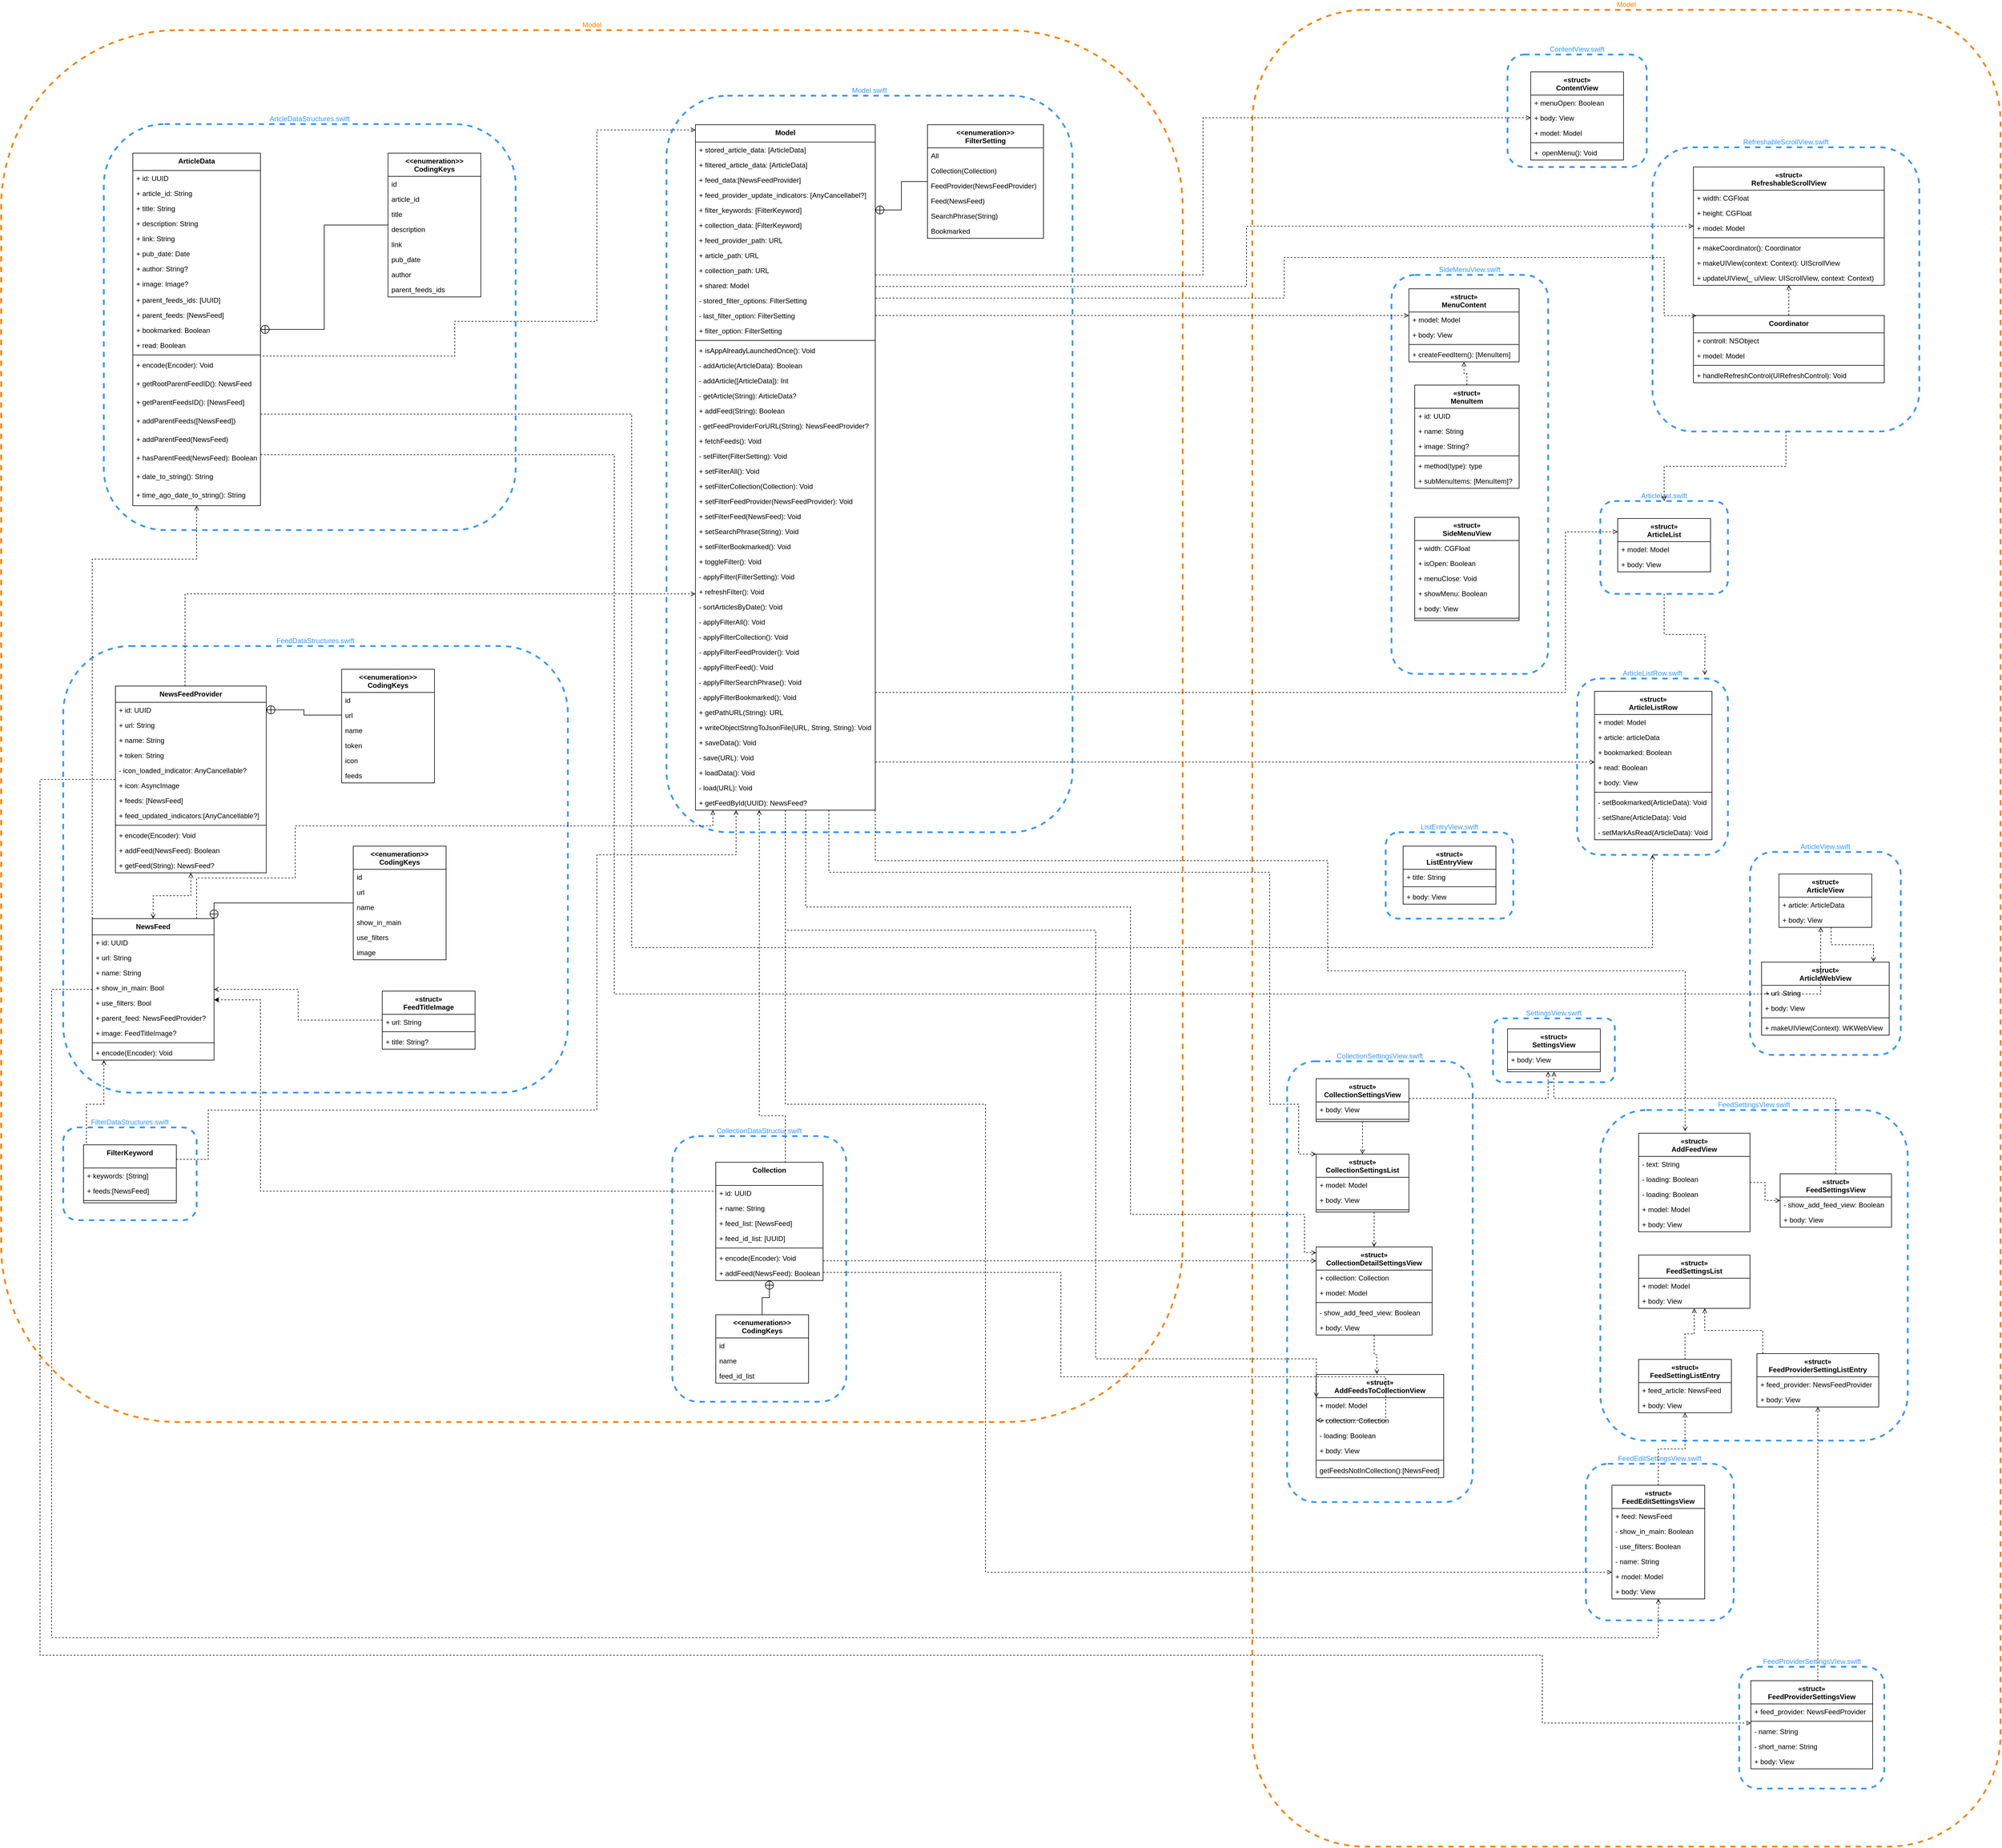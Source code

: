 <mxfile version="13.7.9" type="device"><diagram id="l1xl0v1_wxaMsd1O183A" name="UML"><mxGraphModel dx="4724" dy="5161" grid="1" gridSize="10" guides="1" tooltips="1" connect="1" arrows="1" fold="1" page="1" pageScale="1" pageWidth="827" pageHeight="1169" math="0" shadow="0"><root><mxCell id="0"/><mxCell id="1" parent="0"/><mxCell id="S2bwwNsbAbYXHa0VuSBu-107" value="Model&lt;br&gt;" style="rounded=1;whiteSpace=wrap;html=1;fillColor=none;dashed=1;strokeWidth=3;labelPosition=center;verticalLabelPosition=top;align=center;verticalAlign=bottom;strokeColor=#FF8000;fontColor=#FF8000;shadow=0;" vertex="1" parent="1"><mxGeometry x="1330" y="-1217" width="1290" height="3167" as="geometry"/></mxCell><mxCell id="S2bwwNsbAbYXHa0VuSBu-49" value="FeedEditSettingsView.swift&lt;br&gt;" style="rounded=1;whiteSpace=wrap;html=1;fillColor=none;dashed=1;strokeWidth=3;labelPosition=center;verticalLabelPosition=top;align=center;verticalAlign=bottom;strokeColor=#3399FF;fontColor=#3399FF;" vertex="1" parent="1"><mxGeometry x="1905" y="1290" width="255" height="270" as="geometry"/></mxCell><mxCell id="S2bwwNsbAbYXHa0VuSBu-58" value="FeedProviderSettingsVIew.swift&lt;br&gt;" style="rounded=1;whiteSpace=wrap;html=1;fillColor=none;dashed=1;strokeWidth=3;labelPosition=center;verticalLabelPosition=top;align=center;verticalAlign=bottom;strokeColor=#3399FF;fontColor=#3399FF;" vertex="1" parent="1"><mxGeometry x="2169.5" y="1640" width="250" height="210" as="geometry"/></mxCell><mxCell id="CtnKnnT-W5JC-0_htyBk-132" value="CollectionDataStructur.swift&lt;br&gt;" style="rounded=1;whiteSpace=wrap;html=1;fillColor=none;dashed=1;strokeWidth=3;labelPosition=center;verticalLabelPosition=top;align=center;verticalAlign=bottom;strokeColor=#3399FF;fontColor=#3399FF;" parent="1" vertex="1"><mxGeometry x="330" y="725" width="300" height="458" as="geometry"/></mxCell><mxCell id="jRbRf-JTC5As9jBnpH00-10" value="Model.swift" style="rounded=1;whiteSpace=wrap;html=1;fillColor=none;dashed=1;strokeWidth=3;labelPosition=center;verticalLabelPosition=top;align=center;verticalAlign=bottom;strokeColor=#3399FF;fontColor=#3399FF;" parent="1" vertex="1"><mxGeometry x="320" y="-1069" width="700" height="1270" as="geometry"/></mxCell><mxCell id="CtnKnnT-W5JC-0_htyBk-154" value="Model&lt;br&gt;" style="rounded=1;whiteSpace=wrap;html=1;fillColor=none;dashed=1;strokeWidth=3;labelPosition=center;verticalLabelPosition=top;align=center;verticalAlign=bottom;strokeColor=#FF8000;fontColor=#FF8000;shadow=0;" parent="1" vertex="1"><mxGeometry x="-827" y="-1182" width="2037" height="2400" as="geometry"/></mxCell><mxCell id="S2bwwNsbAbYXHa0VuSBu-30" value="CollectionSettingsView.swift&lt;br&gt;" style="rounded=1;whiteSpace=wrap;html=1;fillColor=none;dashed=1;strokeWidth=3;labelPosition=center;verticalLabelPosition=top;align=center;verticalAlign=bottom;strokeColor=#3399FF;fontColor=#3399FF;" vertex="1" parent="1"><mxGeometry x="1390" y="596" width="320" height="760" as="geometry"/></mxCell><mxCell id="jRbRf-JTC5As9jBnpH00-24" value="SideMenuView.swift" style="rounded=1;whiteSpace=wrap;html=1;fillColor=none;dashed=1;strokeWidth=3;labelPosition=center;verticalLabelPosition=top;align=center;verticalAlign=bottom;strokeColor=#3399FF;fontColor=#3399FF;" parent="1" vertex="1"><mxGeometry x="1570" y="-760" width="270" height="688" as="geometry"/></mxCell><mxCell id="jRbRf-JTC5As9jBnpH00-15" value="ArtcleDataStructures.swift" style="rounded=1;whiteSpace=wrap;html=1;fillColor=none;dashed=1;strokeWidth=3;labelPosition=center;verticalLabelPosition=top;align=center;verticalAlign=bottom;strokeColor=#3399FF;fontColor=#3399FF;" parent="1" vertex="1"><mxGeometry x="-650" y="-1020" width="710" height="700" as="geometry"/></mxCell><mxCell id="jRbRf-JTC5As9jBnpH00-37" value="ListEntryView.swift" style="rounded=1;whiteSpace=wrap;html=1;fillColor=none;dashed=1;strokeWidth=3;labelPosition=center;verticalLabelPosition=top;align=center;verticalAlign=bottom;strokeColor=#3399FF;fontColor=#3399FF;" parent="1" vertex="1"><mxGeometry x="1560" y="201" width="220" height="149" as="geometry"/></mxCell><mxCell id="jRbRf-JTC5As9jBnpH00-42" value="ArticleView.swift" style="rounded=1;whiteSpace=wrap;html=1;fillColor=none;dashed=1;strokeWidth=3;labelPosition=center;verticalLabelPosition=top;align=center;verticalAlign=bottom;strokeColor=#3399FF;fontColor=#3399FF;" parent="1" vertex="1"><mxGeometry x="2188" y="235" width="260" height="350" as="geometry"/></mxCell><mxCell id="ClGnyrPsY6GVjufxutPG-16" style="edgeStyle=orthogonalEdgeStyle;rounded=0;orthogonalLoop=1;jettySize=auto;html=1;exitX=0.5;exitY=1;exitDx=0;exitDy=0;dashed=1;endArrow=open;endFill=0;" parent="1" source="jRbRf-JTC5As9jBnpH00-47" edge="1"><mxGeometry relative="1" as="geometry"><mxPoint x="2110" y="-70" as="targetPoint"/></mxGeometry></mxCell><mxCell id="jRbRf-JTC5As9jBnpH00-47" value="ArticleList.swift" style="rounded=1;whiteSpace=wrap;html=1;fillColor=none;dashed=1;strokeWidth=3;labelPosition=center;verticalLabelPosition=top;align=center;verticalAlign=bottom;strokeColor=#3399FF;fontColor=#3399FF;" parent="1" vertex="1"><mxGeometry x="1930" y="-370" width="220" height="160" as="geometry"/></mxCell><mxCell id="jRbRf-JTC5As9jBnpH00-52" value="ContentView.swift" style="rounded=1;whiteSpace=wrap;html=1;fillColor=none;dashed=1;strokeWidth=3;labelPosition=center;verticalLabelPosition=top;align=center;verticalAlign=bottom;strokeColor=#3399FF;fontColor=#3399FF;" parent="1" vertex="1"><mxGeometry x="1770" y="-1140" width="240" height="194" as="geometry"/></mxCell><mxCell id="jRbRf-JTC5As9jBnpH00-73" value="FeedDataStructures.swift&lt;br&gt;" style="rounded=1;whiteSpace=wrap;html=1;fillColor=none;dashed=1;strokeWidth=3;labelPosition=center;verticalLabelPosition=top;align=center;verticalAlign=bottom;strokeColor=#3399FF;fontColor=#3399FF;" parent="1" vertex="1"><mxGeometry x="-720" y="-120" width="870" height="770" as="geometry"/></mxCell><mxCell id="jRbRf-JTC5As9jBnpH00-104" style="edgeStyle=orthogonalEdgeStyle;rounded=0;orthogonalLoop=1;jettySize=auto;html=1;dashed=1;endArrow=open;endFill=0;fontColor=#000000;" parent="1" source="jRbRf-JTC5As9jBnpH00-74" target="jRbRf-JTC5As9jBnpH00-29" edge="1"><mxGeometry relative="1" as="geometry"><Array as="points"><mxPoint x="-510" y="-210"/></Array></mxGeometry></mxCell><mxCell id="ClGnyrPsY6GVjufxutPG-6" value="ArticleListRow.swift&lt;br&gt;" style="rounded=1;whiteSpace=wrap;html=1;fillColor=none;dashed=1;strokeWidth=3;labelPosition=center;verticalLabelPosition=top;align=center;verticalAlign=bottom;strokeColor=#3399FF;fontColor=#3399FF;" parent="1" vertex="1"><mxGeometry x="1890" y="-64" width="260" height="304" as="geometry"/></mxCell><mxCell id="A1RLhLK0bhEb38lrrQNJ-21" style="edgeStyle=orthogonalEdgeStyle;rounded=0;orthogonalLoop=1;jettySize=auto;html=1;dashed=1;endArrow=classic;endFill=0;" parent="1" source="A1RLhLK0bhEb38lrrQNJ-19" target="jRbRf-JTC5As9jBnpH00-47" edge="1"><mxGeometry relative="1" as="geometry"/></mxCell><mxCell id="A1RLhLK0bhEb38lrrQNJ-19" value="RefreshableScrollView.swift&lt;br&gt;" style="rounded=1;whiteSpace=wrap;html=1;fillColor=none;dashed=1;strokeWidth=3;labelPosition=center;verticalLabelPosition=top;align=center;verticalAlign=bottom;strokeColor=#3399FF;fontColor=#3399FF;" parent="1" vertex="1"><mxGeometry x="2020" y="-980" width="460" height="490" as="geometry"/></mxCell><mxCell id="CtnKnnT-W5JC-0_htyBk-9" style="edgeStyle=orthogonalEdgeStyle;rounded=0;orthogonalLoop=1;jettySize=auto;html=1;entryX=1;entryY=0.5;entryDx=0;entryDy=0;endArrow=circlePlus;endFill=0;" parent="1" source="CtnKnnT-W5JC-0_htyBk-1" target="CtnKnnT-W5JC-0_htyBk-13" edge="1"><mxGeometry relative="1" as="geometry"><mxPoint x="150" y="-920" as="targetPoint"/></mxGeometry></mxCell><mxCell id="CtnKnnT-W5JC-0_htyBk-120" style="edgeStyle=orthogonalEdgeStyle;rounded=0;orthogonalLoop=1;jettySize=auto;html=1;dashed=1;startArrow=none;startFill=0;endArrow=open;endFill=0;exitX=0;exitY=0;exitDx=0;exitDy=0;" parent="1" source="jRbRf-JTC5As9jBnpH00-83" target="jRbRf-JTC5As9jBnpH00-33" edge="1"><mxGeometry relative="1" as="geometry"><Array as="points"><mxPoint x="-670" y="-270"/><mxPoint x="-490" y="-270"/></Array></mxGeometry></mxCell><mxCell id="3cbae6hzjSNuDqFhr7Z1-10" style="edgeStyle=orthogonalEdgeStyle;rounded=0;orthogonalLoop=1;jettySize=auto;html=1;dashed=1;endArrow=open;endFill=0;" parent="1" source="jRbRf-JTC5As9jBnpH00-33" target="ClGnyrPsY6GVjufxutPG-6" edge="1"><mxGeometry relative="1" as="geometry"><Array as="points"><mxPoint x="260" y="-520"/><mxPoint x="260" y="400"/><mxPoint x="2020" y="400"/></Array></mxGeometry></mxCell><mxCell id="3cbae6hzjSNuDqFhr7Z1-11" style="edgeStyle=orthogonalEdgeStyle;rounded=0;orthogonalLoop=1;jettySize=auto;html=1;dashed=1;endArrow=open;endFill=0;" parent="1" source="jRbRf-JTC5As9jBnpH00-33" target="jRbRf-JTC5As9jBnpH00-43" edge="1"><mxGeometry relative="1" as="geometry"><Array as="points"><mxPoint x="230" y="-450"/><mxPoint x="230" y="480"/><mxPoint x="2310" y="480"/></Array></mxGeometry></mxCell><mxCell id="jRbRf-JTC5As9jBnpH00-33" value="ArticleData" style="swimlane;fontStyle=1;align=center;verticalAlign=top;childLayout=stackLayout;horizontal=1;startSize=30;horizontalStack=0;resizeParent=1;resizeParentMax=0;resizeLast=0;collapsible=1;marginBottom=0;strokeColor=#000000;strokeWidth=1;fillColor=none;fontColor=#000000;" parent="1" vertex="1"><mxGeometry x="-600" y="-970" width="220" height="608" as="geometry"><mxRectangle x="-80" y="170" width="100" height="30" as="alternateBounds"/></mxGeometry></mxCell><mxCell id="jRbRf-JTC5As9jBnpH00-34" value="+ id: UUID" style="text;strokeColor=none;fillColor=none;align=left;verticalAlign=top;spacingLeft=4;spacingRight=4;overflow=hidden;rotatable=0;points=[[0,0.5],[1,0.5]];portConstraint=eastwest;" parent="jRbRf-JTC5As9jBnpH00-33" vertex="1"><mxGeometry y="30" width="220" height="26" as="geometry"/></mxCell><mxCell id="jRbRf-JTC5As9jBnpH00-57" value="+ article_id: String" style="text;strokeColor=none;fillColor=none;align=left;verticalAlign=top;spacingLeft=4;spacingRight=4;overflow=hidden;rotatable=0;points=[[0,0.5],[1,0.5]];portConstraint=eastwest;" parent="jRbRf-JTC5As9jBnpH00-33" vertex="1"><mxGeometry y="56" width="220" height="26" as="geometry"/></mxCell><mxCell id="jRbRf-JTC5As9jBnpH00-58" value="+ title: String" style="text;strokeColor=none;fillColor=none;align=left;verticalAlign=top;spacingLeft=4;spacingRight=4;overflow=hidden;rotatable=0;points=[[0,0.5],[1,0.5]];portConstraint=eastwest;" parent="jRbRf-JTC5As9jBnpH00-33" vertex="1"><mxGeometry y="82" width="220" height="26" as="geometry"/></mxCell><mxCell id="jRbRf-JTC5As9jBnpH00-59" value="+ description: String" style="text;strokeColor=none;fillColor=none;align=left;verticalAlign=top;spacingLeft=4;spacingRight=4;overflow=hidden;rotatable=0;points=[[0,0.5],[1,0.5]];portConstraint=eastwest;" parent="jRbRf-JTC5As9jBnpH00-33" vertex="1"><mxGeometry y="108" width="220" height="26" as="geometry"/></mxCell><mxCell id="jRbRf-JTC5As9jBnpH00-60" value="+ link: String" style="text;strokeColor=none;fillColor=none;align=left;verticalAlign=top;spacingLeft=4;spacingRight=4;overflow=hidden;rotatable=0;points=[[0,0.5],[1,0.5]];portConstraint=eastwest;" parent="jRbRf-JTC5As9jBnpH00-33" vertex="1"><mxGeometry y="134" width="220" height="26" as="geometry"/></mxCell><mxCell id="jRbRf-JTC5As9jBnpH00-62" value="+ pub_date: Date" style="text;strokeColor=none;fillColor=none;align=left;verticalAlign=top;spacingLeft=4;spacingRight=4;overflow=hidden;rotatable=0;points=[[0,0.5],[1,0.5]];portConstraint=eastwest;" parent="jRbRf-JTC5As9jBnpH00-33" vertex="1"><mxGeometry y="160" width="220" height="26" as="geometry"/></mxCell><mxCell id="jRbRf-JTC5As9jBnpH00-63" value="+ author: String?" style="text;strokeColor=none;fillColor=none;align=left;verticalAlign=top;spacingLeft=4;spacingRight=4;overflow=hidden;rotatable=0;points=[[0,0.5],[1,0.5]];portConstraint=eastwest;" parent="jRbRf-JTC5As9jBnpH00-33" vertex="1"><mxGeometry y="186" width="220" height="26" as="geometry"/></mxCell><mxCell id="jRbRf-JTC5As9jBnpH00-64" value="+ image: Image?" style="text;strokeColor=none;fillColor=none;align=left;verticalAlign=top;spacingLeft=4;spacingRight=4;overflow=hidden;rotatable=0;points=[[0,0.5],[1,0.5]];portConstraint=eastwest;" parent="jRbRf-JTC5As9jBnpH00-33" vertex="1"><mxGeometry y="212" width="220" height="28" as="geometry"/></mxCell><mxCell id="jRbRf-JTC5As9jBnpH00-61" value="+ parent_feeds_ids: [UUID]" style="text;strokeColor=none;fillColor=none;align=left;verticalAlign=top;spacingLeft=4;spacingRight=4;overflow=hidden;rotatable=0;points=[[0,0.5],[1,0.5]];portConstraint=eastwest;" parent="jRbRf-JTC5As9jBnpH00-33" vertex="1"><mxGeometry y="240" width="220" height="26" as="geometry"/></mxCell><mxCell id="CtnKnnT-W5JC-0_htyBk-72" value="+ parent_feeds: [NewsFeed]" style="text;strokeColor=none;fillColor=none;align=left;verticalAlign=top;spacingLeft=4;spacingRight=4;overflow=hidden;rotatable=0;points=[[0,0.5],[1,0.5]];portConstraint=eastwest;" parent="jRbRf-JTC5As9jBnpH00-33" vertex="1"><mxGeometry y="266" width="220" height="26" as="geometry"/></mxCell><mxCell id="0Q1cZuBj3VKGAFKvVmJs-1" value="+ bookmarked: Boolean" style="text;strokeColor=none;fillColor=none;align=left;verticalAlign=top;spacingLeft=4;spacingRight=4;overflow=hidden;rotatable=0;points=[[0,0.5],[1,0.5]];portConstraint=eastwest;" parent="jRbRf-JTC5As9jBnpH00-33" vertex="1"><mxGeometry y="292" width="220" height="26" as="geometry"/></mxCell><mxCell id="0Q1cZuBj3VKGAFKvVmJs-2" value="+ read: Boolean" style="text;strokeColor=none;fillColor=none;align=left;verticalAlign=top;spacingLeft=4;spacingRight=4;overflow=hidden;rotatable=0;points=[[0,0.5],[1,0.5]];portConstraint=eastwest;" parent="jRbRf-JTC5As9jBnpH00-33" vertex="1"><mxGeometry y="318" width="220" height="26" as="geometry"/></mxCell><mxCell id="-xqDfg3YD1LA9i8rbfXu-3" value="" style="line;strokeWidth=1;fillColor=none;align=left;verticalAlign=middle;spacingTop=-1;spacingLeft=3;spacingRight=3;rotatable=0;labelPosition=right;points=[];portConstraint=eastwest;" parent="jRbRf-JTC5As9jBnpH00-33" vertex="1"><mxGeometry y="344" width="220" height="8" as="geometry"/></mxCell><mxCell id="CtnKnnT-W5JC-0_htyBk-90" value="+ encode(Encoder): Void" style="text;strokeColor=none;fillColor=none;align=left;verticalAlign=top;spacingLeft=4;spacingRight=4;overflow=hidden;rotatable=0;points=[[0,0.5],[1,0.5]];portConstraint=eastwest;" parent="jRbRf-JTC5As9jBnpH00-33" vertex="1"><mxGeometry y="352" width="220" height="32" as="geometry"/></mxCell><mxCell id="-xqDfg3YD1LA9i8rbfXu-7" value="+ getRootParentFeedID(): NewsFeed" style="text;strokeColor=none;fillColor=none;align=left;verticalAlign=top;spacingLeft=4;spacingRight=4;overflow=hidden;rotatable=0;points=[[0,0.5],[1,0.5]];portConstraint=eastwest;" parent="jRbRf-JTC5As9jBnpH00-33" vertex="1"><mxGeometry y="384" width="220" height="32" as="geometry"/></mxCell><mxCell id="CtnKnnT-W5JC-0_htyBk-73" value="+ getParentFeedsID(): [NewsFeed]" style="text;strokeColor=none;fillColor=none;align=left;verticalAlign=top;spacingLeft=4;spacingRight=4;overflow=hidden;rotatable=0;points=[[0,0.5],[1,0.5]];portConstraint=eastwest;" parent="jRbRf-JTC5As9jBnpH00-33" vertex="1"><mxGeometry y="416" width="220" height="32" as="geometry"/></mxCell><mxCell id="CtnKnnT-W5JC-0_htyBk-74" value="+ addParentFeeds([NewsFeed])" style="text;strokeColor=none;fillColor=none;align=left;verticalAlign=top;spacingLeft=4;spacingRight=4;overflow=hidden;rotatable=0;points=[[0,0.5],[1,0.5]];portConstraint=eastwest;" parent="jRbRf-JTC5As9jBnpH00-33" vertex="1"><mxGeometry y="448" width="220" height="32" as="geometry"/></mxCell><mxCell id="CtnKnnT-W5JC-0_htyBk-75" value="+ addParentFeed(NewsFeed)" style="text;strokeColor=none;fillColor=none;align=left;verticalAlign=top;spacingLeft=4;spacingRight=4;overflow=hidden;rotatable=0;points=[[0,0.5],[1,0.5]];portConstraint=eastwest;" parent="jRbRf-JTC5As9jBnpH00-33" vertex="1"><mxGeometry y="480" width="220" height="32" as="geometry"/></mxCell><mxCell id="CtnKnnT-W5JC-0_htyBk-76" value="+ hasParentFeed(NewsFeed): Boolean" style="text;strokeColor=none;fillColor=none;align=left;verticalAlign=top;spacingLeft=4;spacingRight=4;overflow=hidden;rotatable=0;points=[[0,0.5],[1,0.5]];portConstraint=eastwest;" parent="jRbRf-JTC5As9jBnpH00-33" vertex="1"><mxGeometry y="512" width="220" height="32" as="geometry"/></mxCell><mxCell id="CtnKnnT-W5JC-0_htyBk-77" value="+ date_to_string(): String" style="text;strokeColor=none;fillColor=none;align=left;verticalAlign=top;spacingLeft=4;spacingRight=4;overflow=hidden;rotatable=0;points=[[0,0.5],[1,0.5]];portConstraint=eastwest;" parent="jRbRf-JTC5As9jBnpH00-33" vertex="1"><mxGeometry y="544" width="220" height="32" as="geometry"/></mxCell><mxCell id="CtnKnnT-W5JC-0_htyBk-78" value="+ time_ago_date_to_string(): String" style="text;strokeColor=none;fillColor=none;align=left;verticalAlign=top;spacingLeft=4;spacingRight=4;overflow=hidden;rotatable=0;points=[[0,0.5],[1,0.5]];portConstraint=eastwest;" parent="jRbRf-JTC5As9jBnpH00-33" vertex="1"><mxGeometry y="576" width="220" height="32" as="geometry"/></mxCell><mxCell id="CtnKnnT-W5JC-0_htyBk-71" style="edgeStyle=orthogonalEdgeStyle;rounded=0;orthogonalLoop=1;jettySize=auto;html=1;endArrow=circlePlus;endFill=0;" parent="1" source="CtnKnnT-W5JC-0_htyBk-61" target="jRbRf-JTC5As9jBnpH00-33" edge="1"><mxGeometry relative="1" as="geometry"/></mxCell><mxCell id="CtnKnnT-W5JC-0_htyBk-61" value="&lt;&lt;enumeration&gt;&gt;&#10;CodingKeys" style="swimlane;fontStyle=1;align=center;verticalAlign=top;childLayout=stackLayout;horizontal=1;startSize=40;horizontalStack=0;resizeParent=1;resizeParentMax=0;resizeLast=0;collapsible=1;marginBottom=0;strokeColor=#000000;strokeWidth=1;fillColor=none;fontColor=#000000;" parent="1" vertex="1"><mxGeometry x="-160" y="-970.0" width="160" height="248" as="geometry"/></mxCell><mxCell id="CtnKnnT-W5JC-0_htyBk-62" value="id" style="text;strokeColor=none;fillColor=none;align=left;verticalAlign=top;spacingLeft=4;spacingRight=4;overflow=hidden;rotatable=0;points=[[0,0.5],[1,0.5]];portConstraint=eastwest;" parent="CtnKnnT-W5JC-0_htyBk-61" vertex="1"><mxGeometry y="40" width="160" height="26" as="geometry"/></mxCell><mxCell id="CtnKnnT-W5JC-0_htyBk-64" value="article_id" style="text;strokeColor=none;fillColor=none;align=left;verticalAlign=top;spacingLeft=4;spacingRight=4;overflow=hidden;rotatable=0;points=[[0,0.5],[1,0.5]];portConstraint=eastwest;" parent="CtnKnnT-W5JC-0_htyBk-61" vertex="1"><mxGeometry y="66" width="160" height="26" as="geometry"/></mxCell><mxCell id="CtnKnnT-W5JC-0_htyBk-65" value="title" style="text;strokeColor=none;fillColor=none;align=left;verticalAlign=top;spacingLeft=4;spacingRight=4;overflow=hidden;rotatable=0;points=[[0,0.5],[1,0.5]];portConstraint=eastwest;" parent="CtnKnnT-W5JC-0_htyBk-61" vertex="1"><mxGeometry y="92" width="160" height="26" as="geometry"/></mxCell><mxCell id="CtnKnnT-W5JC-0_htyBk-66" value="description" style="text;strokeColor=none;fillColor=none;align=left;verticalAlign=top;spacingLeft=4;spacingRight=4;overflow=hidden;rotatable=0;points=[[0,0.5],[1,0.5]];portConstraint=eastwest;" parent="CtnKnnT-W5JC-0_htyBk-61" vertex="1"><mxGeometry y="118" width="160" height="26" as="geometry"/></mxCell><mxCell id="CtnKnnT-W5JC-0_htyBk-67" value="link" style="text;strokeColor=none;fillColor=none;align=left;verticalAlign=top;spacingLeft=4;spacingRight=4;overflow=hidden;rotatable=0;points=[[0,0.5],[1,0.5]];portConstraint=eastwest;" parent="CtnKnnT-W5JC-0_htyBk-61" vertex="1"><mxGeometry y="144" width="160" height="26" as="geometry"/></mxCell><mxCell id="CtnKnnT-W5JC-0_htyBk-68" value="pub_date" style="text;strokeColor=none;fillColor=none;align=left;verticalAlign=top;spacingLeft=4;spacingRight=4;overflow=hidden;rotatable=0;points=[[0,0.5],[1,0.5]];portConstraint=eastwest;" parent="CtnKnnT-W5JC-0_htyBk-61" vertex="1"><mxGeometry y="170" width="160" height="26" as="geometry"/></mxCell><mxCell id="CtnKnnT-W5JC-0_htyBk-69" value="author" style="text;strokeColor=none;fillColor=none;align=left;verticalAlign=top;spacingLeft=4;spacingRight=4;overflow=hidden;rotatable=0;points=[[0,0.5],[1,0.5]];portConstraint=eastwest;" parent="CtnKnnT-W5JC-0_htyBk-61" vertex="1"><mxGeometry y="196" width="160" height="26" as="geometry"/></mxCell><mxCell id="CtnKnnT-W5JC-0_htyBk-70" value="parent_feeds_ids" style="text;strokeColor=none;fillColor=none;align=left;verticalAlign=top;spacingLeft=4;spacingRight=4;overflow=hidden;rotatable=0;points=[[0,0.5],[1,0.5]];portConstraint=eastwest;" parent="CtnKnnT-W5JC-0_htyBk-61" vertex="1"><mxGeometry y="222" width="160" height="26" as="geometry"/></mxCell><mxCell id="CtnKnnT-W5JC-0_htyBk-79" style="edgeStyle=orthogonalEdgeStyle;rounded=0;orthogonalLoop=1;jettySize=auto;html=1;exitX=1;exitY=0.5;exitDx=0;exitDy=0;endArrow=open;endFill=0;dashed=1;" parent="1" source="CtnKnnT-W5JC-0_htyBk-78" target="jRbRf-JTC5As9jBnpH00-29" edge="1"><mxGeometry relative="1" as="geometry"><Array as="points"><mxPoint x="-380" y="-620"/><mxPoint x="-45" y="-620"/><mxPoint x="-45" y="-680"/><mxPoint x="200" y="-680"/><mxPoint x="200" y="-1010"/></Array></mxGeometry></mxCell><mxCell id="CtnKnnT-W5JC-0_htyBk-89" style="edgeStyle=orthogonalEdgeStyle;rounded=0;orthogonalLoop=1;jettySize=auto;html=1;exitX=0;exitY=0.5;exitDx=0;exitDy=0;entryX=1;entryY=0.5;entryDx=0;entryDy=0;endArrow=circlePlus;endFill=0;" parent="1" source="CtnKnnT-W5JC-0_htyBk-82" target="jRbRf-JTC5As9jBnpH00-75" edge="1"><mxGeometry relative="1" as="geometry"/></mxCell><mxCell id="CtnKnnT-W5JC-0_htyBk-118" style="edgeStyle=orthogonalEdgeStyle;rounded=0;orthogonalLoop=1;jettySize=auto;html=1;dashed=1;startArrow=none;startFill=0;endArrow=open;endFill=0;exitX=0.857;exitY=0;exitDx=0;exitDy=0;exitPerimeter=0;" parent="1" source="jRbRf-JTC5As9jBnpH00-83" target="jRbRf-JTC5As9jBnpH00-29" edge="1"><mxGeometry relative="1" as="geometry"><Array as="points"><mxPoint x="-490" y="280"/><mxPoint x="-320" y="280"/><mxPoint x="-320" y="190"/><mxPoint x="400" y="190"/></Array></mxGeometry></mxCell><mxCell id="CtnKnnT-W5JC-0_htyBk-130" style="edgeStyle=orthogonalEdgeStyle;rounded=0;orthogonalLoop=1;jettySize=auto;html=1;dashed=1;startArrow=none;startFill=0;endArrow=open;endFill=0;exitX=1;exitY=0.25;exitDx=0;exitDy=0;" parent="1" source="CtnKnnT-W5JC-0_htyBk-123" target="jRbRf-JTC5As9jBnpH00-29" edge="1"><mxGeometry relative="1" as="geometry"><Array as="points"><mxPoint x="-470" y="765"/><mxPoint x="-470" y="680"/><mxPoint x="200" y="680"/><mxPoint x="200" y="240"/><mxPoint x="440" y="240"/></Array></mxGeometry></mxCell><mxCell id="0Q1cZuBj3VKGAFKvVmJs-34" style="edgeStyle=orthogonalEdgeStyle;rounded=0;orthogonalLoop=1;jettySize=auto;html=1;dashed=1;endArrow=open;endFill=0;" parent="1" source="jRbRf-JTC5As9jBnpH00-29" target="jRbRf-JTC5As9jBnpH00-16" edge="1"><mxGeometry relative="1" as="geometry"><Array as="points"><mxPoint x="1430" y="-690"/><mxPoint x="1430" y="-690"/></Array></mxGeometry></mxCell><mxCell id="jLH7ho0IOP_ufAWmtX09-3" style="edgeStyle=orthogonalEdgeStyle;rounded=0;orthogonalLoop=1;jettySize=auto;html=1;entryX=0.016;entryY=0.003;entryDx=0;entryDy=0;entryPerimeter=0;dashed=1;endArrow=open;endFill=0;" parent="1" source="jRbRf-JTC5As9jBnpH00-29" target="0Q1cZuBj3VKGAFKvVmJs-36" edge="1"><mxGeometry relative="1" as="geometry"><Array as="points"><mxPoint x="1385" y="-720"/><mxPoint x="1385" y="-790"/><mxPoint x="2040" y="-790"/><mxPoint x="2040" y="-690"/></Array></mxGeometry></mxCell><mxCell id="jLH7ho0IOP_ufAWmtX09-5" style="edgeStyle=orthogonalEdgeStyle;rounded=0;orthogonalLoop=1;jettySize=auto;html=1;dashed=1;endArrow=open;endFill=0;" parent="1" source="jRbRf-JTC5As9jBnpH00-29" target="A1RLhLK0bhEb38lrrQNJ-4" edge="1"><mxGeometry relative="1" as="geometry"><Array as="points"><mxPoint x="1320" y="-740"/><mxPoint x="1320" y="-844"/></Array></mxGeometry></mxCell><mxCell id="jLH7ho0IOP_ufAWmtX09-20" style="edgeStyle=orthogonalEdgeStyle;rounded=0;orthogonalLoop=1;jettySize=auto;html=1;dashed=1;endArrow=open;endFill=0;" parent="1" source="jRbRf-JTC5As9jBnpH00-29" target="ClGnyrPsY6GVjufxutPG-7" edge="1"><mxGeometry relative="1" as="geometry"><Array as="points"><mxPoint x="1610" y="80"/><mxPoint x="1610" y="80"/></Array></mxGeometry></mxCell><mxCell id="S2bwwNsbAbYXHa0VuSBu-35" style="edgeStyle=orthogonalEdgeStyle;rounded=0;orthogonalLoop=1;jettySize=auto;html=1;entryX=0;entryY=0;entryDx=0;entryDy=0;dashed=1;endArrow=open;endFill=0;" edge="1" parent="1" source="jRbRf-JTC5As9jBnpH00-29" target="S2bwwNsbAbYXHa0VuSBu-5"><mxGeometry relative="1" as="geometry"><Array as="points"><mxPoint x="600" y="270"/><mxPoint x="1360" y="270"/><mxPoint x="1360" y="670"/><mxPoint x="1410" y="670"/><mxPoint x="1410" y="756"/></Array></mxGeometry></mxCell><mxCell id="S2bwwNsbAbYXHa0VuSBu-36" style="edgeStyle=orthogonalEdgeStyle;rounded=0;orthogonalLoop=1;jettySize=auto;html=1;entryX=0;entryY=0.066;entryDx=0;entryDy=0;entryPerimeter=0;dashed=1;endArrow=open;endFill=0;" edge="1" parent="1" source="jRbRf-JTC5As9jBnpH00-29" target="S2bwwNsbAbYXHa0VuSBu-9"><mxGeometry relative="1" as="geometry"><Array as="points"><mxPoint x="560" y="330"/><mxPoint x="1120" y="330"/><mxPoint x="1120" y="860"/><mxPoint x="1420" y="860"/><mxPoint x="1420" y="926"/></Array></mxGeometry></mxCell><mxCell id="S2bwwNsbAbYXHa0VuSBu-37" style="edgeStyle=orthogonalEdgeStyle;rounded=0;orthogonalLoop=1;jettySize=auto;html=1;entryX=0.002;entryY=0.221;entryDx=0;entryDy=0;entryPerimeter=0;dashed=1;endArrow=open;endFill=0;" edge="1" parent="1" source="jRbRf-JTC5As9jBnpH00-29" target="S2bwwNsbAbYXHa0VuSBu-15"><mxGeometry relative="1" as="geometry"><Array as="points"><mxPoint x="525" y="370"/><mxPoint x="1060" y="370"/><mxPoint x="1060" y="1109"/></Array></mxGeometry></mxCell><mxCell id="S2bwwNsbAbYXHa0VuSBu-51" style="edgeStyle=orthogonalEdgeStyle;rounded=0;orthogonalLoop=1;jettySize=auto;html=1;dashed=1;endArrow=open;endFill=0;" edge="1" parent="1" source="jRbRf-JTC5As9jBnpH00-29" target="S2bwwNsbAbYXHa0VuSBu-41"><mxGeometry relative="1" as="geometry"><Array as="points"><mxPoint x="525" y="670"/><mxPoint x="870" y="670"/><mxPoint x="870" y="1477"/></Array></mxGeometry></mxCell><mxCell id="S2bwwNsbAbYXHa0VuSBu-98" style="edgeStyle=orthogonalEdgeStyle;rounded=0;orthogonalLoop=1;jettySize=auto;html=1;entryX=0.418;entryY=-0.021;entryDx=0;entryDy=0;entryPerimeter=0;dashed=1;endArrow=open;endFill=0;" edge="1" parent="1" source="jRbRf-JTC5As9jBnpH00-29" target="S2bwwNsbAbYXHa0VuSBu-68"><mxGeometry relative="1" as="geometry"><Array as="points"><mxPoint x="680" y="250"/><mxPoint x="1460" y="250"/><mxPoint x="1460" y="440"/><mxPoint x="2076" y="440"/></Array></mxGeometry></mxCell><mxCell id="jRbRf-JTC5As9jBnpH00-29" value="Model" style="swimlane;fontStyle=1;align=center;verticalAlign=top;childLayout=stackLayout;horizontal=1;startSize=30;horizontalStack=0;resizeParent=1;resizeParentMax=0;resizeLast=0;collapsible=1;marginBottom=0;strokeColor=#000000;strokeWidth=1;fillColor=none;fontColor=#000000;" parent="1" vertex="1"><mxGeometry x="370" y="-1019" width="310" height="1182" as="geometry"/></mxCell><mxCell id="jRbRf-JTC5As9jBnpH00-30" value="+ stored_article_data: [ArticleData]" style="text;strokeColor=none;fillColor=none;align=left;verticalAlign=top;spacingLeft=4;spacingRight=4;overflow=hidden;rotatable=0;points=[[0,0.5],[1,0.5]];portConstraint=eastwest;" parent="jRbRf-JTC5As9jBnpH00-29" vertex="1"><mxGeometry y="30" width="310" height="26" as="geometry"/></mxCell><mxCell id="CtnKnnT-W5JC-0_htyBk-11" value="+ filtered_article_data: [ArticleData]" style="text;strokeColor=none;fillColor=none;align=left;verticalAlign=top;spacingLeft=4;spacingRight=4;overflow=hidden;rotatable=0;points=[[0,0.5],[1,0.5]];portConstraint=eastwest;" parent="jRbRf-JTC5As9jBnpH00-29" vertex="1"><mxGeometry y="56" width="310" height="26" as="geometry"/></mxCell><mxCell id="CtnKnnT-W5JC-0_htyBk-12" value="+ feed_data:[NewsFeedProvider]" style="text;strokeColor=none;fillColor=none;align=left;verticalAlign=top;spacingLeft=4;spacingRight=4;overflow=hidden;rotatable=0;points=[[0,0.5],[1,0.5]];portConstraint=eastwest;" parent="jRbRf-JTC5As9jBnpH00-29" vertex="1"><mxGeometry y="82" width="310" height="26" as="geometry"/></mxCell><mxCell id="0Q1cZuBj3VKGAFKvVmJs-8" value="+ feed_provider_update_indicators: [AnyCancellabel?]" style="text;strokeColor=none;fillColor=none;align=left;verticalAlign=top;spacingLeft=4;spacingRight=4;overflow=hidden;rotatable=0;points=[[0,0.5],[1,0.5]];portConstraint=eastwest;" parent="jRbRf-JTC5As9jBnpH00-29" vertex="1"><mxGeometry y="108" width="310" height="26" as="geometry"/></mxCell><mxCell id="CtnKnnT-W5JC-0_htyBk-13" value="+ filter_keywords: [FilterKeyword]" style="text;strokeColor=none;fillColor=none;align=left;verticalAlign=top;spacingLeft=4;spacingRight=4;overflow=hidden;rotatable=0;points=[[0,0.5],[1,0.5]];portConstraint=eastwest;" parent="jRbRf-JTC5As9jBnpH00-29" vertex="1"><mxGeometry y="134" width="310" height="26" as="geometry"/></mxCell><mxCell id="CtnKnnT-W5JC-0_htyBk-14" value="+ collection_data: [FilterKeyword]" style="text;strokeColor=none;fillColor=none;align=left;verticalAlign=top;spacingLeft=4;spacingRight=4;overflow=hidden;rotatable=0;points=[[0,0.5],[1,0.5]];portConstraint=eastwest;" parent="jRbRf-JTC5As9jBnpH00-29" vertex="1"><mxGeometry y="160" width="310" height="26" as="geometry"/></mxCell><mxCell id="CtnKnnT-W5JC-0_htyBk-15" value="+ feed_provider_path: URL" style="text;strokeColor=none;fillColor=none;align=left;verticalAlign=top;spacingLeft=4;spacingRight=4;overflow=hidden;rotatable=0;points=[[0,0.5],[1,0.5]];portConstraint=eastwest;" parent="jRbRf-JTC5As9jBnpH00-29" vertex="1"><mxGeometry y="186" width="310" height="26" as="geometry"/></mxCell><mxCell id="CtnKnnT-W5JC-0_htyBk-16" value="+ article_path: URL" style="text;strokeColor=none;fillColor=none;align=left;verticalAlign=top;spacingLeft=4;spacingRight=4;overflow=hidden;rotatable=0;points=[[0,0.5],[1,0.5]];portConstraint=eastwest;" parent="jRbRf-JTC5As9jBnpH00-29" vertex="1"><mxGeometry y="212" width="310" height="26" as="geometry"/></mxCell><mxCell id="CtnKnnT-W5JC-0_htyBk-17" value="+ collection_path: URL" style="text;strokeColor=none;fillColor=none;align=left;verticalAlign=top;spacingLeft=4;spacingRight=4;overflow=hidden;rotatable=0;points=[[0,0.5],[1,0.5]];portConstraint=eastwest;" parent="jRbRf-JTC5As9jBnpH00-29" vertex="1"><mxGeometry y="238" width="310" height="26" as="geometry"/></mxCell><mxCell id="CtnKnnT-W5JC-0_htyBk-18" value="+ shared: Model" style="text;strokeColor=none;fillColor=none;align=left;verticalAlign=top;spacingLeft=4;spacingRight=4;overflow=hidden;rotatable=0;points=[[0,0.5],[1,0.5]];portConstraint=eastwest;" parent="jRbRf-JTC5As9jBnpH00-29" vertex="1"><mxGeometry y="264" width="310" height="26" as="geometry"/></mxCell><mxCell id="CtnKnnT-W5JC-0_htyBk-34" value="- stored_filter_options: FilterSetting" style="text;strokeColor=none;fillColor=none;align=left;verticalAlign=top;spacingLeft=4;spacingRight=4;overflow=hidden;rotatable=0;points=[[0,0.5],[1,0.5]];portConstraint=eastwest;" parent="jRbRf-JTC5As9jBnpH00-29" vertex="1"><mxGeometry y="290" width="310" height="26" as="geometry"/></mxCell><mxCell id="CtnKnnT-W5JC-0_htyBk-35" value="- last_filter_option: FilterSetting" style="text;strokeColor=none;fillColor=none;align=left;verticalAlign=top;spacingLeft=4;spacingRight=4;overflow=hidden;rotatable=0;points=[[0,0.5],[1,0.5]];portConstraint=eastwest;" parent="jRbRf-JTC5As9jBnpH00-29" vertex="1"><mxGeometry y="316" width="310" height="26" as="geometry"/></mxCell><mxCell id="CtnKnnT-W5JC-0_htyBk-36" value="+ filter_option: FilterSetting" style="text;strokeColor=none;fillColor=none;align=left;verticalAlign=top;spacingLeft=4;spacingRight=4;overflow=hidden;rotatable=0;points=[[0,0.5],[1,0.5]];portConstraint=eastwest;" parent="jRbRf-JTC5As9jBnpH00-29" vertex="1"><mxGeometry y="342" width="310" height="26" as="geometry"/></mxCell><mxCell id="CtnKnnT-W5JC-0_htyBk-26" value="" style="line;strokeWidth=1;fillColor=none;align=left;verticalAlign=middle;spacingTop=-1;spacingLeft=3;spacingRight=3;rotatable=0;labelPosition=right;points=[];portConstraint=eastwest;" parent="jRbRf-JTC5As9jBnpH00-29" vertex="1"><mxGeometry y="368" width="310" height="8" as="geometry"/></mxCell><mxCell id="CtnKnnT-W5JC-0_htyBk-19" value="+ isAppAlreadyLaunchedOnce(): Void" style="text;strokeColor=none;fillColor=none;align=left;verticalAlign=top;spacingLeft=4;spacingRight=4;overflow=hidden;rotatable=0;points=[[0,0.5],[1,0.5]];portConstraint=eastwest;" parent="jRbRf-JTC5As9jBnpH00-29" vertex="1"><mxGeometry y="376" width="310" height="26" as="geometry"/></mxCell><mxCell id="CtnKnnT-W5JC-0_htyBk-23" value="- addArticle(ArticleData): Boolean" style="text;strokeColor=none;fillColor=none;align=left;verticalAlign=top;spacingLeft=4;spacingRight=4;overflow=hidden;rotatable=0;points=[[0,0.5],[1,0.5]];portConstraint=eastwest;" parent="jRbRf-JTC5As9jBnpH00-29" vertex="1"><mxGeometry y="402" width="310" height="26" as="geometry"/></mxCell><mxCell id="CtnKnnT-W5JC-0_htyBk-24" value="- addArticle([ArticleData]): Int" style="text;strokeColor=none;fillColor=none;align=left;verticalAlign=top;spacingLeft=4;spacingRight=4;overflow=hidden;rotatable=0;points=[[0,0.5],[1,0.5]];portConstraint=eastwest;" parent="jRbRf-JTC5As9jBnpH00-29" vertex="1"><mxGeometry y="428" width="310" height="26" as="geometry"/></mxCell><mxCell id="CtnKnnT-W5JC-0_htyBk-25" value="- getArticle(String): ArticleData?" style="text;strokeColor=none;fillColor=none;align=left;verticalAlign=top;spacingLeft=4;spacingRight=4;overflow=hidden;rotatable=0;points=[[0,0.5],[1,0.5]];portConstraint=eastwest;" parent="jRbRf-JTC5As9jBnpH00-29" vertex="1"><mxGeometry y="454" width="310" height="26" as="geometry"/></mxCell><mxCell id="CtnKnnT-W5JC-0_htyBk-27" value="+ addFeed(String): Boolean" style="text;strokeColor=none;fillColor=none;align=left;verticalAlign=top;spacingLeft=4;spacingRight=4;overflow=hidden;rotatable=0;points=[[0,0.5],[1,0.5]];portConstraint=eastwest;" parent="jRbRf-JTC5As9jBnpH00-29" vertex="1"><mxGeometry y="480" width="310" height="26" as="geometry"/></mxCell><mxCell id="CtnKnnT-W5JC-0_htyBk-28" value="- getFeedProviderForURL(String): NewsFeedProvider?" style="text;strokeColor=none;fillColor=none;align=left;verticalAlign=top;spacingLeft=4;spacingRight=4;overflow=hidden;rotatable=0;points=[[0,0.5],[1,0.5]];portConstraint=eastwest;" parent="jRbRf-JTC5As9jBnpH00-29" vertex="1"><mxGeometry y="506" width="310" height="26" as="geometry"/></mxCell><mxCell id="CtnKnnT-W5JC-0_htyBk-29" value="+ fetchFeeds(): Void" style="text;strokeColor=none;fillColor=none;align=left;verticalAlign=top;spacingLeft=4;spacingRight=4;overflow=hidden;rotatable=0;points=[[0,0.5],[1,0.5]];portConstraint=eastwest;" parent="jRbRf-JTC5As9jBnpH00-29" vertex="1"><mxGeometry y="532" width="310" height="26" as="geometry"/></mxCell><mxCell id="CtnKnnT-W5JC-0_htyBk-37" value="- setFilter(FilterSetting): Void" style="text;strokeColor=none;fillColor=none;align=left;verticalAlign=top;spacingLeft=4;spacingRight=4;overflow=hidden;rotatable=0;points=[[0,0.5],[1,0.5]];portConstraint=eastwest;" parent="jRbRf-JTC5As9jBnpH00-29" vertex="1"><mxGeometry y="558" width="310" height="26" as="geometry"/></mxCell><mxCell id="CtnKnnT-W5JC-0_htyBk-38" value="+ setFilterAll(): Void" style="text;strokeColor=none;fillColor=none;align=left;verticalAlign=top;spacingLeft=4;spacingRight=4;overflow=hidden;rotatable=0;points=[[0,0.5],[1,0.5]];portConstraint=eastwest;" parent="jRbRf-JTC5As9jBnpH00-29" vertex="1"><mxGeometry y="584" width="310" height="26" as="geometry"/></mxCell><mxCell id="CtnKnnT-W5JC-0_htyBk-39" value="+ setFilterCollection(Collection): Void" style="text;strokeColor=none;fillColor=none;align=left;verticalAlign=top;spacingLeft=4;spacingRight=4;overflow=hidden;rotatable=0;points=[[0,0.5],[1,0.5]];portConstraint=eastwest;" parent="jRbRf-JTC5As9jBnpH00-29" vertex="1"><mxGeometry y="610" width="310" height="26" as="geometry"/></mxCell><mxCell id="CtnKnnT-W5JC-0_htyBk-40" value="+ setFilterFeedProvider(NewsFeedProvider): Void" style="text;strokeColor=none;fillColor=none;align=left;verticalAlign=top;spacingLeft=4;spacingRight=4;overflow=hidden;rotatable=0;points=[[0,0.5],[1,0.5]];portConstraint=eastwest;" parent="jRbRf-JTC5As9jBnpH00-29" vertex="1"><mxGeometry y="636" width="310" height="26" as="geometry"/></mxCell><mxCell id="CtnKnnT-W5JC-0_htyBk-41" value="+ setFilterFeed(NewsFeed): Void" style="text;strokeColor=none;fillColor=none;align=left;verticalAlign=top;spacingLeft=4;spacingRight=4;overflow=hidden;rotatable=0;points=[[0,0.5],[1,0.5]];portConstraint=eastwest;" parent="jRbRf-JTC5As9jBnpH00-29" vertex="1"><mxGeometry y="662" width="310" height="26" as="geometry"/></mxCell><mxCell id="CtnKnnT-W5JC-0_htyBk-42" value="+ setSearchPhrase(String): Void" style="text;strokeColor=none;fillColor=none;align=left;verticalAlign=top;spacingLeft=4;spacingRight=4;overflow=hidden;rotatable=0;points=[[0,0.5],[1,0.5]];portConstraint=eastwest;" parent="jRbRf-JTC5As9jBnpH00-29" vertex="1"><mxGeometry y="688" width="310" height="26" as="geometry"/></mxCell><mxCell id="CtnKnnT-W5JC-0_htyBk-43" value="+ setFilterBookmarked(): Void" style="text;strokeColor=none;fillColor=none;align=left;verticalAlign=top;spacingLeft=4;spacingRight=4;overflow=hidden;rotatable=0;points=[[0,0.5],[1,0.5]];portConstraint=eastwest;" parent="jRbRf-JTC5As9jBnpH00-29" vertex="1"><mxGeometry y="714" width="310" height="26" as="geometry"/></mxCell><mxCell id="CtnKnnT-W5JC-0_htyBk-44" value="+ toggleFilter(): Void" style="text;strokeColor=none;fillColor=none;align=left;verticalAlign=top;spacingLeft=4;spacingRight=4;overflow=hidden;rotatable=0;points=[[0,0.5],[1,0.5]];portConstraint=eastwest;" parent="jRbRf-JTC5As9jBnpH00-29" vertex="1"><mxGeometry y="740" width="310" height="26" as="geometry"/></mxCell><mxCell id="CtnKnnT-W5JC-0_htyBk-45" value="- applyFilter(FilterSetting): Void" style="text;strokeColor=none;fillColor=none;align=left;verticalAlign=top;spacingLeft=4;spacingRight=4;overflow=hidden;rotatable=0;points=[[0,0.5],[1,0.5]];portConstraint=eastwest;" parent="jRbRf-JTC5As9jBnpH00-29" vertex="1"><mxGeometry y="766" width="310" height="26" as="geometry"/></mxCell><mxCell id="CtnKnnT-W5JC-0_htyBk-46" value="+ refreshFilter(): Void" style="text;strokeColor=none;fillColor=none;align=left;verticalAlign=top;spacingLeft=4;spacingRight=4;overflow=hidden;rotatable=0;points=[[0,0.5],[1,0.5]];portConstraint=eastwest;" parent="jRbRf-JTC5As9jBnpH00-29" vertex="1"><mxGeometry y="792" width="310" height="26" as="geometry"/></mxCell><mxCell id="CtnKnnT-W5JC-0_htyBk-47" value="- sortArticlesByDate(): Void" style="text;strokeColor=none;fillColor=none;align=left;verticalAlign=top;spacingLeft=4;spacingRight=4;overflow=hidden;rotatable=0;points=[[0,0.5],[1,0.5]];portConstraint=eastwest;" parent="jRbRf-JTC5As9jBnpH00-29" vertex="1"><mxGeometry y="818" width="310" height="26" as="geometry"/></mxCell><mxCell id="CtnKnnT-W5JC-0_htyBk-48" value="- applyFilterAll(): Void" style="text;strokeColor=none;fillColor=none;align=left;verticalAlign=top;spacingLeft=4;spacingRight=4;overflow=hidden;rotatable=0;points=[[0,0.5],[1,0.5]];portConstraint=eastwest;" parent="jRbRf-JTC5As9jBnpH00-29" vertex="1"><mxGeometry y="844" width="310" height="26" as="geometry"/></mxCell><mxCell id="CtnKnnT-W5JC-0_htyBk-49" value="- applyFilterCollection(): Void" style="text;strokeColor=none;fillColor=none;align=left;verticalAlign=top;spacingLeft=4;spacingRight=4;overflow=hidden;rotatable=0;points=[[0,0.5],[1,0.5]];portConstraint=eastwest;" parent="jRbRf-JTC5As9jBnpH00-29" vertex="1"><mxGeometry y="870" width="310" height="26" as="geometry"/></mxCell><mxCell id="CtnKnnT-W5JC-0_htyBk-50" value="- applyFilterFeedProvider(): Void" style="text;strokeColor=none;fillColor=none;align=left;verticalAlign=top;spacingLeft=4;spacingRight=4;overflow=hidden;rotatable=0;points=[[0,0.5],[1,0.5]];portConstraint=eastwest;" parent="jRbRf-JTC5As9jBnpH00-29" vertex="1"><mxGeometry y="896" width="310" height="26" as="geometry"/></mxCell><mxCell id="CtnKnnT-W5JC-0_htyBk-51" value="- applyFilterFeed(): Void" style="text;strokeColor=none;fillColor=none;align=left;verticalAlign=top;spacingLeft=4;spacingRight=4;overflow=hidden;rotatable=0;points=[[0,0.5],[1,0.5]];portConstraint=eastwest;" parent="jRbRf-JTC5As9jBnpH00-29" vertex="1"><mxGeometry y="922" width="310" height="26" as="geometry"/></mxCell><mxCell id="CtnKnnT-W5JC-0_htyBk-52" value="- applyFilterSearchPhrase(): Void" style="text;strokeColor=none;fillColor=none;align=left;verticalAlign=top;spacingLeft=4;spacingRight=4;overflow=hidden;rotatable=0;points=[[0,0.5],[1,0.5]];portConstraint=eastwest;" parent="jRbRf-JTC5As9jBnpH00-29" vertex="1"><mxGeometry y="948" width="310" height="26" as="geometry"/></mxCell><mxCell id="CtnKnnT-W5JC-0_htyBk-53" value="- applyFilterBookmarked(): Void" style="text;strokeColor=none;fillColor=none;align=left;verticalAlign=top;spacingLeft=4;spacingRight=4;overflow=hidden;rotatable=0;points=[[0,0.5],[1,0.5]];portConstraint=eastwest;" parent="jRbRf-JTC5As9jBnpH00-29" vertex="1"><mxGeometry y="974" width="310" height="26" as="geometry"/></mxCell><mxCell id="CtnKnnT-W5JC-0_htyBk-54" value="+ getPathURL(String): URL" style="text;strokeColor=none;fillColor=none;align=left;verticalAlign=top;spacingLeft=4;spacingRight=4;overflow=hidden;rotatable=0;points=[[0,0.5],[1,0.5]];portConstraint=eastwest;" parent="jRbRf-JTC5As9jBnpH00-29" vertex="1"><mxGeometry y="1000" width="310" height="26" as="geometry"/></mxCell><mxCell id="CtnKnnT-W5JC-0_htyBk-55" value="+ writeObjectStringToJsonFile(URL, String, String): Void" style="text;strokeColor=none;fillColor=none;align=left;verticalAlign=top;spacingLeft=4;spacingRight=4;overflow=hidden;rotatable=0;points=[[0,0.5],[1,0.5]];portConstraint=eastwest;" parent="jRbRf-JTC5As9jBnpH00-29" vertex="1"><mxGeometry y="1026" width="310" height="26" as="geometry"/></mxCell><mxCell id="CtnKnnT-W5JC-0_htyBk-56" value="+ saveData(): Void" style="text;strokeColor=none;fillColor=none;align=left;verticalAlign=top;spacingLeft=4;spacingRight=4;overflow=hidden;rotatable=0;points=[[0,0.5],[1,0.5]];portConstraint=eastwest;" parent="jRbRf-JTC5As9jBnpH00-29" vertex="1"><mxGeometry y="1052" width="310" height="26" as="geometry"/></mxCell><mxCell id="CtnKnnT-W5JC-0_htyBk-57" value="- save(URL): Void" style="text;strokeColor=none;fillColor=none;align=left;verticalAlign=top;spacingLeft=4;spacingRight=4;overflow=hidden;rotatable=0;points=[[0,0.5],[1,0.5]];portConstraint=eastwest;" parent="jRbRf-JTC5As9jBnpH00-29" vertex="1"><mxGeometry y="1078" width="310" height="26" as="geometry"/></mxCell><mxCell id="CtnKnnT-W5JC-0_htyBk-58" value="+ loadData(): Void" style="text;strokeColor=none;fillColor=none;align=left;verticalAlign=top;spacingLeft=4;spacingRight=4;overflow=hidden;rotatable=0;points=[[0,0.5],[1,0.5]];portConstraint=eastwest;" parent="jRbRf-JTC5As9jBnpH00-29" vertex="1"><mxGeometry y="1104" width="310" height="26" as="geometry"/></mxCell><mxCell id="CtnKnnT-W5JC-0_htyBk-59" value="- load(URL): Void" style="text;strokeColor=none;fillColor=none;align=left;verticalAlign=top;spacingLeft=4;spacingRight=4;overflow=hidden;rotatable=0;points=[[0,0.5],[1,0.5]];portConstraint=eastwest;" parent="jRbRf-JTC5As9jBnpH00-29" vertex="1"><mxGeometry y="1130" width="310" height="26" as="geometry"/></mxCell><mxCell id="CtnKnnT-W5JC-0_htyBk-60" value="+ getFeedById(UUID): NewsFeed?" style="text;strokeColor=none;fillColor=none;align=left;verticalAlign=top;spacingLeft=4;spacingRight=4;overflow=hidden;rotatable=0;points=[[0,0.5],[1,0.5]];portConstraint=eastwest;" parent="jRbRf-JTC5As9jBnpH00-29" vertex="1"><mxGeometry y="1156" width="310" height="26" as="geometry"/></mxCell><mxCell id="CtnKnnT-W5JC-0_htyBk-1" value="&lt;&lt;enumeration&gt;&gt;&#10;FilterSetting" style="swimlane;fontStyle=1;align=center;verticalAlign=top;childLayout=stackLayout;horizontal=1;startSize=40;horizontalStack=0;resizeParent=1;resizeParentMax=0;resizeLast=0;collapsible=1;marginBottom=0;strokeColor=#000000;strokeWidth=1;fillColor=none;fontColor=#000000;" parent="1" vertex="1"><mxGeometry x="770" y="-1019" width="200" height="196" as="geometry"/></mxCell><mxCell id="CtnKnnT-W5JC-0_htyBk-2" value="All" style="text;strokeColor=none;fillColor=none;align=left;verticalAlign=top;spacingLeft=4;spacingRight=4;overflow=hidden;rotatable=0;points=[[0,0.5],[1,0.5]];portConstraint=eastwest;" parent="CtnKnnT-W5JC-0_htyBk-1" vertex="1"><mxGeometry y="40" width="200" height="26" as="geometry"/></mxCell><mxCell id="CtnKnnT-W5JC-0_htyBk-4" value="Collection(Collection)" style="text;strokeColor=none;fillColor=none;align=left;verticalAlign=top;spacingLeft=4;spacingRight=4;overflow=hidden;rotatable=0;points=[[0,0.5],[1,0.5]];portConstraint=eastwest;" parent="CtnKnnT-W5JC-0_htyBk-1" vertex="1"><mxGeometry y="66" width="200" height="26" as="geometry"/></mxCell><mxCell id="CtnKnnT-W5JC-0_htyBk-5" value="FeedProvider(NewsFeedProvider)" style="text;strokeColor=none;fillColor=none;align=left;verticalAlign=top;spacingLeft=4;spacingRight=4;overflow=hidden;rotatable=0;points=[[0,0.5],[1,0.5]];portConstraint=eastwest;" parent="CtnKnnT-W5JC-0_htyBk-1" vertex="1"><mxGeometry y="92" width="200" height="26" as="geometry"/></mxCell><mxCell id="CtnKnnT-W5JC-0_htyBk-6" value="Feed(NewsFeed)" style="text;strokeColor=none;fillColor=none;align=left;verticalAlign=top;spacingLeft=4;spacingRight=4;overflow=hidden;rotatable=0;points=[[0,0.5],[1,0.5]];portConstraint=eastwest;" parent="CtnKnnT-W5JC-0_htyBk-1" vertex="1"><mxGeometry y="118" width="200" height="26" as="geometry"/></mxCell><mxCell id="CtnKnnT-W5JC-0_htyBk-7" value="SearchPhrase(String)" style="text;strokeColor=none;fillColor=none;align=left;verticalAlign=top;spacingLeft=4;spacingRight=4;overflow=hidden;rotatable=0;points=[[0,0.5],[1,0.5]];portConstraint=eastwest;" parent="CtnKnnT-W5JC-0_htyBk-1" vertex="1"><mxGeometry y="144" width="200" height="26" as="geometry"/></mxCell><mxCell id="CtnKnnT-W5JC-0_htyBk-8" value="Bookmarked" style="text;strokeColor=none;fillColor=none;align=left;verticalAlign=top;spacingLeft=4;spacingRight=4;overflow=hidden;rotatable=0;points=[[0,0.5],[1,0.5]];portConstraint=eastwest;" parent="CtnKnnT-W5JC-0_htyBk-1" vertex="1"><mxGeometry y="170" width="200" height="26" as="geometry"/></mxCell><mxCell id="CtnKnnT-W5JC-0_htyBk-115" style="edgeStyle=orthogonalEdgeStyle;rounded=0;orthogonalLoop=1;jettySize=auto;html=1;entryX=1;entryY=0;entryDx=0;entryDy=0;endArrow=circlePlus;endFill=0;" parent="1" source="CtnKnnT-W5JC-0_htyBk-96" target="jRbRf-JTC5As9jBnpH00-83" edge="1"><mxGeometry relative="1" as="geometry"/></mxCell><mxCell id="CtnKnnT-W5JC-0_htyBk-80" value="&lt;&lt;enumeration&gt;&gt;&#10;CodingKeys" style="swimlane;fontStyle=1;align=center;verticalAlign=top;childLayout=stackLayout;horizontal=1;startSize=40;horizontalStack=0;resizeParent=1;resizeParentMax=0;resizeLast=0;collapsible=1;marginBottom=0;strokeColor=#000000;strokeWidth=1;fillColor=none;fontColor=#000000;" parent="1" vertex="1"><mxGeometry x="-240" y="-80.0" width="160" height="196" as="geometry"/></mxCell><mxCell id="CtnKnnT-W5JC-0_htyBk-81" value="id" style="text;strokeColor=none;fillColor=none;align=left;verticalAlign=top;spacingLeft=4;spacingRight=4;overflow=hidden;rotatable=0;points=[[0,0.5],[1,0.5]];portConstraint=eastwest;" parent="CtnKnnT-W5JC-0_htyBk-80" vertex="1"><mxGeometry y="40" width="160" height="26" as="geometry"/></mxCell><mxCell id="CtnKnnT-W5JC-0_htyBk-82" value="url" style="text;strokeColor=none;fillColor=none;align=left;verticalAlign=top;spacingLeft=4;spacingRight=4;overflow=hidden;rotatable=0;points=[[0,0.5],[1,0.5]];portConstraint=eastwest;" parent="CtnKnnT-W5JC-0_htyBk-80" vertex="1"><mxGeometry y="66" width="160" height="26" as="geometry"/></mxCell><mxCell id="CtnKnnT-W5JC-0_htyBk-83" value="name" style="text;strokeColor=none;fillColor=none;align=left;verticalAlign=top;spacingLeft=4;spacingRight=4;overflow=hidden;rotatable=0;points=[[0,0.5],[1,0.5]];portConstraint=eastwest;" parent="CtnKnnT-W5JC-0_htyBk-80" vertex="1"><mxGeometry y="92" width="160" height="26" as="geometry"/></mxCell><mxCell id="CtnKnnT-W5JC-0_htyBk-84" value="token" style="text;strokeColor=none;fillColor=none;align=left;verticalAlign=top;spacingLeft=4;spacingRight=4;overflow=hidden;rotatable=0;points=[[0,0.5],[1,0.5]];portConstraint=eastwest;" parent="CtnKnnT-W5JC-0_htyBk-80" vertex="1"><mxGeometry y="118" width="160" height="26" as="geometry"/></mxCell><mxCell id="CtnKnnT-W5JC-0_htyBk-85" value="icon" style="text;strokeColor=none;fillColor=none;align=left;verticalAlign=top;spacingLeft=4;spacingRight=4;overflow=hidden;rotatable=0;points=[[0,0.5],[1,0.5]];portConstraint=eastwest;" parent="CtnKnnT-W5JC-0_htyBk-80" vertex="1"><mxGeometry y="144" width="160" height="26" as="geometry"/></mxCell><mxCell id="CtnKnnT-W5JC-0_htyBk-86" value="feeds" style="text;strokeColor=none;fillColor=none;align=left;verticalAlign=top;spacingLeft=4;spacingRight=4;overflow=hidden;rotatable=0;points=[[0,0.5],[1,0.5]];portConstraint=eastwest;" parent="CtnKnnT-W5JC-0_htyBk-80" vertex="1"><mxGeometry y="170" width="160" height="26" as="geometry"/></mxCell><mxCell id="CtnKnnT-W5JC-0_htyBk-117" style="edgeStyle=orthogonalEdgeStyle;rounded=0;orthogonalLoop=1;jettySize=auto;html=1;endArrow=open;endFill=0;dashed=1;" parent="1" source="CtnKnnT-W5JC-0_htyBk-107" target="jRbRf-JTC5As9jBnpH00-83" edge="1"><mxGeometry relative="1" as="geometry"/></mxCell><mxCell id="CtnKnnT-W5JC-0_htyBk-129" style="edgeStyle=orthogonalEdgeStyle;rounded=0;orthogonalLoop=1;jettySize=auto;html=1;dashed=1;startArrow=none;startFill=0;endArrow=open;endFill=0;exitX=0.5;exitY=0;exitDx=0;exitDy=0;" parent="1" source="CtnKnnT-W5JC-0_htyBk-123" target="jRbRf-JTC5As9jBnpH00-83" edge="1"><mxGeometry relative="1" as="geometry"><Array as="points"><mxPoint x="-680" y="740"/><mxPoint x="-680" y="670"/><mxPoint x="-650" y="670"/></Array></mxGeometry></mxCell><mxCell id="CtnKnnT-W5JC-0_htyBk-152" style="edgeStyle=orthogonalEdgeStyle;rounded=0;orthogonalLoop=1;jettySize=auto;html=1;startArrow=none;startFill=0;endArrow=classic;endFill=1;exitX=0;exitY=0;exitDx=0;exitDy=0;dashed=1;" parent="1" source="CtnKnnT-W5JC-0_htyBk-133" target="jRbRf-JTC5As9jBnpH00-83" edge="1"><mxGeometry relative="1" as="geometry"><Array as="points"><mxPoint x="405" y="820"/><mxPoint x="-380" y="820"/><mxPoint x="-380" y="490"/></Array></mxGeometry></mxCell><mxCell id="S2bwwNsbAbYXHa0VuSBu-50" style="edgeStyle=orthogonalEdgeStyle;rounded=0;orthogonalLoop=1;jettySize=auto;html=1;entryX=0.5;entryY=1;entryDx=0;entryDy=0;dashed=1;endArrow=open;endFill=0;" edge="1" parent="1" source="jRbRf-JTC5As9jBnpH00-83" target="S2bwwNsbAbYXHa0VuSBu-41"><mxGeometry relative="1" as="geometry"><Array as="points"><mxPoint x="-740" y="472"/><mxPoint x="-740" y="1590"/><mxPoint x="2030" y="1590"/></Array></mxGeometry></mxCell><mxCell id="jRbRf-JTC5As9jBnpH00-83" value="NewsFeed" style="swimlane;fontStyle=1;align=center;verticalAlign=top;childLayout=stackLayout;horizontal=1;startSize=28;horizontalStack=0;resizeParent=1;resizeParentMax=0;resizeLast=0;collapsible=1;marginBottom=0;strokeColor=#000000;strokeWidth=1;fillColor=none;fontColor=#000000;" parent="1" vertex="1"><mxGeometry x="-670" y="350" width="210" height="244" as="geometry"/></mxCell><mxCell id="jRbRf-JTC5As9jBnpH00-84" value="+ id: UUID" style="text;strokeColor=none;fillColor=none;align=left;verticalAlign=top;spacingLeft=4;spacingRight=4;overflow=hidden;rotatable=0;points=[[0,0.5],[1,0.5]];portConstraint=eastwest;" parent="jRbRf-JTC5As9jBnpH00-83" vertex="1"><mxGeometry y="28" width="210" height="26" as="geometry"/></mxCell><mxCell id="jRbRf-JTC5As9jBnpH00-87" value="+ url: String" style="text;strokeColor=none;fillColor=none;align=left;verticalAlign=top;spacingLeft=4;spacingRight=4;overflow=hidden;rotatable=0;points=[[0,0.5],[1,0.5]];portConstraint=eastwest;" parent="jRbRf-JTC5As9jBnpH00-83" vertex="1"><mxGeometry y="54" width="210" height="26" as="geometry"/></mxCell><mxCell id="CtnKnnT-W5JC-0_htyBk-105" value="+ name: String" style="text;strokeColor=none;fillColor=none;align=left;verticalAlign=top;spacingLeft=4;spacingRight=4;overflow=hidden;rotatable=0;points=[[0,0.5],[1,0.5]];portConstraint=eastwest;" parent="jRbRf-JTC5As9jBnpH00-83" vertex="1"><mxGeometry y="80" width="210" height="26" as="geometry"/></mxCell><mxCell id="jRbRf-JTC5As9jBnpH00-89" value="+ show_in_main: Bool" style="text;strokeColor=none;fillColor=none;align=left;verticalAlign=top;spacingLeft=4;spacingRight=4;overflow=hidden;rotatable=0;points=[[0,0.5],[1,0.5]];portConstraint=eastwest;" parent="jRbRf-JTC5As9jBnpH00-83" vertex="1"><mxGeometry y="106" width="210" height="26" as="geometry"/></mxCell><mxCell id="jRbRf-JTC5As9jBnpH00-90" value="+ use_filters: Bool" style="text;strokeColor=none;fillColor=none;align=left;verticalAlign=top;spacingLeft=4;spacingRight=4;overflow=hidden;rotatable=0;points=[[0,0.5],[1,0.5]];portConstraint=eastwest;" parent="jRbRf-JTC5As9jBnpH00-83" vertex="1"><mxGeometry y="132" width="210" height="26" as="geometry"/></mxCell><mxCell id="jRbRf-JTC5As9jBnpH00-88" value="+ parent_feed: NewsFeedProvider?" style="text;strokeColor=none;fillColor=none;align=left;verticalAlign=top;spacingLeft=4;spacingRight=4;overflow=hidden;rotatable=0;points=[[0,0.5],[1,0.5]];portConstraint=eastwest;" parent="jRbRf-JTC5As9jBnpH00-83" vertex="1"><mxGeometry y="158" width="210" height="26" as="geometry"/></mxCell><mxCell id="CtnKnnT-W5JC-0_htyBk-106" value="+ image: FeedTitleImage?" style="text;strokeColor=none;fillColor=none;align=left;verticalAlign=top;spacingLeft=4;spacingRight=4;overflow=hidden;rotatable=0;points=[[0,0.5],[1,0.5]];portConstraint=eastwest;" parent="jRbRf-JTC5As9jBnpH00-83" vertex="1"><mxGeometry y="184" width="210" height="26" as="geometry"/></mxCell><mxCell id="jRbRf-JTC5As9jBnpH00-85" value="" style="line;strokeWidth=1;fillColor=none;align=left;verticalAlign=middle;spacingTop=-1;spacingLeft=3;spacingRight=3;rotatable=0;labelPosition=right;points=[];portConstraint=eastwest;" parent="jRbRf-JTC5As9jBnpH00-83" vertex="1"><mxGeometry y="210" width="210" height="8" as="geometry"/></mxCell><mxCell id="0Q1cZuBj3VKGAFKvVmJs-4" value="+ encode(Encoder): Void" style="text;strokeColor=none;fillColor=none;align=left;verticalAlign=top;spacingLeft=4;spacingRight=4;overflow=hidden;rotatable=0;points=[[0,0.5],[1,0.5]];portConstraint=eastwest;" parent="jRbRf-JTC5As9jBnpH00-83" vertex="1"><mxGeometry y="218" width="210" height="26" as="geometry"/></mxCell><mxCell id="CtnKnnT-W5JC-0_htyBk-114" style="edgeStyle=orthogonalEdgeStyle;rounded=0;orthogonalLoop=1;jettySize=auto;html=1;dashed=1;endArrow=open;endFill=0;exitX=0.5;exitY=0;exitDx=0;exitDy=0;startArrow=open;startFill=0;" parent="1" source="jRbRf-JTC5As9jBnpH00-83" target="jRbRf-JTC5As9jBnpH00-74" edge="1"><mxGeometry relative="1" as="geometry"/></mxCell><mxCell id="S2bwwNsbAbYXHa0VuSBu-59" style="edgeStyle=orthogonalEdgeStyle;rounded=0;orthogonalLoop=1;jettySize=auto;html=1;dashed=1;endArrow=open;endFill=0;" edge="1" parent="1" source="jRbRf-JTC5As9jBnpH00-74" target="S2bwwNsbAbYXHa0VuSBu-52"><mxGeometry relative="1" as="geometry"><Array as="points"><mxPoint x="-760" y="110"/><mxPoint x="-760" y="1620"/><mxPoint x="1830" y="1620"/><mxPoint x="1830" y="1737"/></Array></mxGeometry></mxCell><mxCell id="jRbRf-JTC5As9jBnpH00-74" value="NewsFeedProvider" style="swimlane;fontStyle=1;align=center;verticalAlign=top;childLayout=stackLayout;horizontal=1;startSize=28;horizontalStack=0;resizeParent=1;resizeParentMax=0;resizeLast=0;collapsible=1;marginBottom=0;strokeColor=#000000;strokeWidth=1;fillColor=none;fontColor=#000000;" parent="1" vertex="1"><mxGeometry x="-630" y="-51" width="260" height="322" as="geometry"/></mxCell><mxCell id="jRbRf-JTC5As9jBnpH00-75" value="+ id: UUID" style="text;strokeColor=none;fillColor=none;align=left;verticalAlign=top;spacingLeft=4;spacingRight=4;overflow=hidden;rotatable=0;points=[[0,0.5],[1,0.5]];portConstraint=eastwest;" parent="jRbRf-JTC5As9jBnpH00-74" vertex="1"><mxGeometry y="28" width="260" height="26" as="geometry"/></mxCell><mxCell id="jRbRf-JTC5As9jBnpH00-78" value="+ url: String" style="text;strokeColor=none;fillColor=none;align=left;verticalAlign=top;spacingLeft=4;spacingRight=4;overflow=hidden;rotatable=0;points=[[0,0.5],[1,0.5]];portConstraint=eastwest;" parent="jRbRf-JTC5As9jBnpH00-74" vertex="1"><mxGeometry y="54" width="260" height="26" as="geometry"/></mxCell><mxCell id="jRbRf-JTC5As9jBnpH00-79" value="+ name: String" style="text;strokeColor=none;fillColor=none;align=left;verticalAlign=top;spacingLeft=4;spacingRight=4;overflow=hidden;rotatable=0;points=[[0,0.5],[1,0.5]];portConstraint=eastwest;" parent="jRbRf-JTC5As9jBnpH00-74" vertex="1"><mxGeometry y="80" width="260" height="26" as="geometry"/></mxCell><mxCell id="jRbRf-JTC5As9jBnpH00-80" value="+ token: String" style="text;strokeColor=none;fillColor=none;align=left;verticalAlign=top;spacingLeft=4;spacingRight=4;overflow=hidden;rotatable=0;points=[[0,0.5],[1,0.5]];portConstraint=eastwest;" parent="jRbRf-JTC5As9jBnpH00-74" vertex="1"><mxGeometry y="106" width="260" height="26" as="geometry"/></mxCell><mxCell id="jRbRf-JTC5As9jBnpH00-81" value="- icon_loaded_indicator: AnyCancellable?" style="text;strokeColor=none;fillColor=none;align=left;verticalAlign=top;spacingLeft=4;spacingRight=4;overflow=hidden;rotatable=0;points=[[0,0.5],[1,0.5]];portConstraint=eastwest;" parent="jRbRf-JTC5As9jBnpH00-74" vertex="1"><mxGeometry y="132" width="260" height="26" as="geometry"/></mxCell><mxCell id="CtnKnnT-W5JC-0_htyBk-91" value="+ icon: AsyncImage" style="text;strokeColor=none;fillColor=none;align=left;verticalAlign=top;spacingLeft=4;spacingRight=4;overflow=hidden;rotatable=0;points=[[0,0.5],[1,0.5]];portConstraint=eastwest;" parent="jRbRf-JTC5As9jBnpH00-74" vertex="1"><mxGeometry y="158" width="260" height="26" as="geometry"/></mxCell><mxCell id="CtnKnnT-W5JC-0_htyBk-92" value="+ feeds: [NewsFeed]" style="text;strokeColor=none;fillColor=none;align=left;verticalAlign=top;spacingLeft=4;spacingRight=4;overflow=hidden;rotatable=0;points=[[0,0.5],[1,0.5]];portConstraint=eastwest;" parent="jRbRf-JTC5As9jBnpH00-74" vertex="1"><mxGeometry y="184" width="260" height="26" as="geometry"/></mxCell><mxCell id="0Q1cZuBj3VKGAFKvVmJs-3" value="+ feed_updated_indicators:[AnyCancellable?]" style="text;strokeColor=none;fillColor=none;align=left;verticalAlign=top;spacingLeft=4;spacingRight=4;overflow=hidden;rotatable=0;points=[[0,0.5],[1,0.5]];portConstraint=eastwest;" parent="jRbRf-JTC5As9jBnpH00-74" vertex="1"><mxGeometry y="210" width="260" height="26" as="geometry"/></mxCell><mxCell id="jRbRf-JTC5As9jBnpH00-76" value="" style="line;strokeWidth=1;fillColor=none;align=left;verticalAlign=middle;spacingTop=-1;spacingLeft=3;spacingRight=3;rotatable=0;labelPosition=right;points=[];portConstraint=eastwest;" parent="jRbRf-JTC5As9jBnpH00-74" vertex="1"><mxGeometry y="236" width="260" height="8" as="geometry"/></mxCell><mxCell id="CtnKnnT-W5JC-0_htyBk-95" value="+ encode(Encoder): Void" style="text;strokeColor=none;fillColor=none;align=left;verticalAlign=top;spacingLeft=4;spacingRight=4;overflow=hidden;rotatable=0;points=[[0,0.5],[1,0.5]];portConstraint=eastwest;" parent="jRbRf-JTC5As9jBnpH00-74" vertex="1"><mxGeometry y="244" width="260" height="26" as="geometry"/></mxCell><mxCell id="CtnKnnT-W5JC-0_htyBk-93" value="+ addFeed(NewsFeed): Boolean" style="text;strokeColor=none;fillColor=none;align=left;verticalAlign=top;spacingLeft=4;spacingRight=4;overflow=hidden;rotatable=0;points=[[0,0.5],[1,0.5]];portConstraint=eastwest;" parent="jRbRf-JTC5As9jBnpH00-74" vertex="1"><mxGeometry y="270" width="260" height="26" as="geometry"/></mxCell><mxCell id="CtnKnnT-W5JC-0_htyBk-94" value="+ getFeed(String): NewsFeed?" style="text;strokeColor=none;fillColor=none;align=left;verticalAlign=top;spacingLeft=4;spacingRight=4;overflow=hidden;rotatable=0;points=[[0,0.5],[1,0.5]];portConstraint=eastwest;" parent="jRbRf-JTC5As9jBnpH00-74" vertex="1"><mxGeometry y="296" width="260" height="26" as="geometry"/></mxCell><mxCell id="CtnKnnT-W5JC-0_htyBk-107" value="«struct»&#10;FeedTitleImage" style="swimlane;fontStyle=1;align=center;verticalAlign=top;childLayout=stackLayout;horizontal=1;startSize=40;horizontalStack=0;resizeParent=1;resizeParentMax=0;resizeLast=0;collapsible=1;marginBottom=0;strokeColor=#000000;strokeWidth=1;fillColor=none;fontColor=#000000;" parent="1" vertex="1"><mxGeometry x="-170" y="475.0" width="160" height="100" as="geometry"/></mxCell><mxCell id="CtnKnnT-W5JC-0_htyBk-108" value="+ url: String" style="text;strokeColor=none;fillColor=none;align=left;verticalAlign=top;spacingLeft=4;spacingRight=4;overflow=hidden;rotatable=0;points=[[0,0.5],[1,0.5]];portConstraint=eastwest;" parent="CtnKnnT-W5JC-0_htyBk-107" vertex="1"><mxGeometry y="40" width="160" height="26" as="geometry"/></mxCell><mxCell id="CtnKnnT-W5JC-0_htyBk-109" value="" style="line;strokeWidth=1;fillColor=none;align=left;verticalAlign=middle;spacingTop=-1;spacingLeft=3;spacingRight=3;rotatable=0;labelPosition=right;points=[];portConstraint=eastwest;" parent="CtnKnnT-W5JC-0_htyBk-107" vertex="1"><mxGeometry y="66" width="160" height="8" as="geometry"/></mxCell><mxCell id="CtnKnnT-W5JC-0_htyBk-110" value="+ title: String?" style="text;strokeColor=none;fillColor=none;align=left;verticalAlign=top;spacingLeft=4;spacingRight=4;overflow=hidden;rotatable=0;points=[[0,0.5],[1,0.5]];portConstraint=eastwest;" parent="CtnKnnT-W5JC-0_htyBk-107" vertex="1"><mxGeometry y="74" width="160" height="26" as="geometry"/></mxCell><mxCell id="CtnKnnT-W5JC-0_htyBk-96" value="&lt;&lt;enumeration&gt;&gt;&#10;CodingKeys" style="swimlane;fontStyle=1;align=center;verticalAlign=top;childLayout=stackLayout;horizontal=1;startSize=40;horizontalStack=0;resizeParent=1;resizeParentMax=0;resizeLast=0;collapsible=1;marginBottom=0;strokeColor=#000000;strokeWidth=1;fillColor=none;fontColor=#000000;" parent="1" vertex="1"><mxGeometry x="-220" y="225.0" width="160" height="196" as="geometry"/></mxCell><mxCell id="CtnKnnT-W5JC-0_htyBk-97" value="id" style="text;strokeColor=none;fillColor=none;align=left;verticalAlign=top;spacingLeft=4;spacingRight=4;overflow=hidden;rotatable=0;points=[[0,0.5],[1,0.5]];portConstraint=eastwest;" parent="CtnKnnT-W5JC-0_htyBk-96" vertex="1"><mxGeometry y="40" width="160" height="26" as="geometry"/></mxCell><mxCell id="CtnKnnT-W5JC-0_htyBk-98" value="url" style="text;strokeColor=none;fillColor=none;align=left;verticalAlign=top;spacingLeft=4;spacingRight=4;overflow=hidden;rotatable=0;points=[[0,0.5],[1,0.5]];portConstraint=eastwest;" parent="CtnKnnT-W5JC-0_htyBk-96" vertex="1"><mxGeometry y="66" width="160" height="26" as="geometry"/></mxCell><mxCell id="CtnKnnT-W5JC-0_htyBk-99" value="name" style="text;strokeColor=none;fillColor=none;align=left;verticalAlign=top;spacingLeft=4;spacingRight=4;overflow=hidden;rotatable=0;points=[[0,0.5],[1,0.5]];portConstraint=eastwest;" parent="CtnKnnT-W5JC-0_htyBk-96" vertex="1"><mxGeometry y="92" width="160" height="26" as="geometry"/></mxCell><mxCell id="CtnKnnT-W5JC-0_htyBk-100" value="show_in_main" style="text;strokeColor=none;fillColor=none;align=left;verticalAlign=top;spacingLeft=4;spacingRight=4;overflow=hidden;rotatable=0;points=[[0,0.5],[1,0.5]];portConstraint=eastwest;" parent="CtnKnnT-W5JC-0_htyBk-96" vertex="1"><mxGeometry y="118" width="160" height="26" as="geometry"/></mxCell><mxCell id="CtnKnnT-W5JC-0_htyBk-101" value="use_filters" style="text;strokeColor=none;fillColor=none;align=left;verticalAlign=top;spacingLeft=4;spacingRight=4;overflow=hidden;rotatable=0;points=[[0,0.5],[1,0.5]];portConstraint=eastwest;" parent="CtnKnnT-W5JC-0_htyBk-96" vertex="1"><mxGeometry y="144" width="160" height="26" as="geometry"/></mxCell><mxCell id="CtnKnnT-W5JC-0_htyBk-102" value="image" style="text;strokeColor=none;fillColor=none;align=left;verticalAlign=top;spacingLeft=4;spacingRight=4;overflow=hidden;rotatable=0;points=[[0,0.5],[1,0.5]];portConstraint=eastwest;" parent="CtnKnnT-W5JC-0_htyBk-96" vertex="1"><mxGeometry y="170" width="160" height="26" as="geometry"/></mxCell><mxCell id="CtnKnnT-W5JC-0_htyBk-122" value="FilterDataStructures.swift&lt;br&gt;" style="rounded=1;whiteSpace=wrap;html=1;fillColor=none;dashed=1;strokeWidth=3;labelPosition=center;verticalLabelPosition=top;align=center;verticalAlign=bottom;strokeColor=#3399FF;fontColor=#3399FF;" parent="1" vertex="1"><mxGeometry x="-720" y="710" width="230" height="160" as="geometry"/></mxCell><mxCell id="CtnKnnT-W5JC-0_htyBk-123" value="FilterKeyword" style="swimlane;fontStyle=1;align=center;verticalAlign=top;childLayout=stackLayout;horizontal=1;startSize=40;horizontalStack=0;resizeParent=1;resizeParentMax=0;resizeLast=0;collapsible=1;marginBottom=0;strokeColor=#000000;strokeWidth=1;fillColor=none;fontColor=#000000;" parent="1" vertex="1"><mxGeometry x="-685" y="740" width="160" height="100" as="geometry"/></mxCell><mxCell id="CtnKnnT-W5JC-0_htyBk-124" value="+ keywords: [String]" style="text;strokeColor=none;fillColor=none;align=left;verticalAlign=top;spacingLeft=4;spacingRight=4;overflow=hidden;rotatable=0;points=[[0,0.5],[1,0.5]];portConstraint=eastwest;" parent="CtnKnnT-W5JC-0_htyBk-123" vertex="1"><mxGeometry y="40" width="160" height="26" as="geometry"/></mxCell><mxCell id="CtnKnnT-W5JC-0_htyBk-127" value="+ feeds:[NewsFeed]" style="text;strokeColor=none;fillColor=none;align=left;verticalAlign=top;spacingLeft=4;spacingRight=4;overflow=hidden;rotatable=0;points=[[0,0.5],[1,0.5]];portConstraint=eastwest;" parent="CtnKnnT-W5JC-0_htyBk-123" vertex="1"><mxGeometry y="66" width="160" height="26" as="geometry"/></mxCell><mxCell id="CtnKnnT-W5JC-0_htyBk-125" value="" style="line;strokeWidth=1;fillColor=none;align=left;verticalAlign=middle;spacingTop=-1;spacingLeft=3;spacingRight=3;rotatable=0;labelPosition=right;points=[];portConstraint=eastwest;" parent="CtnKnnT-W5JC-0_htyBk-123" vertex="1"><mxGeometry y="92" width="160" height="8" as="geometry"/></mxCell><mxCell id="0Q1cZuBj3VKGAFKvVmJs-7" style="edgeStyle=orthogonalEdgeStyle;rounded=0;orthogonalLoop=1;jettySize=auto;html=1;endArrow=circlePlus;endFill=0;" parent="1" source="CtnKnnT-W5JC-0_htyBk-137" target="CtnKnnT-W5JC-0_htyBk-133" edge="1"><mxGeometry relative="1" as="geometry"/></mxCell><mxCell id="CtnKnnT-W5JC-0_htyBk-137" value="&lt;&lt;enumeration&gt;&gt;&#10;CodingKeys" style="swimlane;fontStyle=1;align=center;verticalAlign=top;childLayout=stackLayout;horizontal=1;startSize=40;horizontalStack=0;resizeParent=1;resizeParentMax=0;resizeLast=0;collapsible=1;marginBottom=0;strokeColor=#000000;strokeWidth=1;fillColor=none;fontColor=#000000;" parent="1" vertex="1"><mxGeometry x="405" y="1033" width="160" height="118" as="geometry"/></mxCell><mxCell id="CtnKnnT-W5JC-0_htyBk-138" value="id" style="text;strokeColor=none;fillColor=none;align=left;verticalAlign=top;spacingLeft=4;spacingRight=4;overflow=hidden;rotatable=0;points=[[0,0.5],[1,0.5]];portConstraint=eastwest;" parent="CtnKnnT-W5JC-0_htyBk-137" vertex="1"><mxGeometry y="40" width="160" height="26" as="geometry"/></mxCell><mxCell id="CtnKnnT-W5JC-0_htyBk-139" value="name" style="text;strokeColor=none;fillColor=none;align=left;verticalAlign=top;spacingLeft=4;spacingRight=4;overflow=hidden;rotatable=0;points=[[0,0.5],[1,0.5]];portConstraint=eastwest;" parent="CtnKnnT-W5JC-0_htyBk-137" vertex="1"><mxGeometry y="66" width="160" height="26" as="geometry"/></mxCell><mxCell id="CtnKnnT-W5JC-0_htyBk-140" value="feed_id_list" style="text;strokeColor=none;fillColor=none;align=left;verticalAlign=top;spacingLeft=4;spacingRight=4;overflow=hidden;rotatable=0;points=[[0,0.5],[1,0.5]];portConstraint=eastwest;" parent="CtnKnnT-W5JC-0_htyBk-137" vertex="1"><mxGeometry y="92" width="160" height="26" as="geometry"/></mxCell><mxCell id="S2bwwNsbAbYXHa0VuSBu-38" style="edgeStyle=orthogonalEdgeStyle;rounded=0;orthogonalLoop=1;jettySize=auto;html=1;dashed=1;endArrow=open;endFill=0;" edge="1" parent="1" source="CtnKnnT-W5JC-0_htyBk-133" target="S2bwwNsbAbYXHa0VuSBu-9"><mxGeometry relative="1" as="geometry"><Array as="points"><mxPoint x="1310" y="940"/><mxPoint x="1310" y="940"/></Array></mxGeometry></mxCell><mxCell id="S2bwwNsbAbYXHa0VuSBu-40" style="edgeStyle=orthogonalEdgeStyle;rounded=0;orthogonalLoop=1;jettySize=auto;html=1;entryX=0;entryY=0.5;entryDx=0;entryDy=0;dashed=1;endArrow=open;endFill=0;" edge="1" parent="1" source="CtnKnnT-W5JC-0_htyBk-133" target="S2bwwNsbAbYXHa0VuSBu-16"><mxGeometry relative="1" as="geometry"><Array as="points"><mxPoint x="1000" y="960"/><mxPoint x="1000" y="1140"/><mxPoint x="1560" y="1140"/></Array></mxGeometry></mxCell><mxCell id="CtnKnnT-W5JC-0_htyBk-133" value="Collection&#10;" style="swimlane;fontStyle=1;align=center;verticalAlign=top;childLayout=stackLayout;horizontal=1;startSize=40;horizontalStack=0;resizeParent=1;resizeParentMax=0;resizeLast=0;collapsible=1;marginBottom=0;strokeColor=#000000;strokeWidth=1;fillColor=none;fontColor=#000000;" parent="1" vertex="1"><mxGeometry x="405" y="770" width="185" height="204" as="geometry"/></mxCell><mxCell id="CtnKnnT-W5JC-0_htyBk-134" value="+ id: UUID" style="text;strokeColor=none;fillColor=none;align=left;verticalAlign=top;spacingLeft=4;spacingRight=4;overflow=hidden;rotatable=0;points=[[0,0.5],[1,0.5]];portConstraint=eastwest;" parent="CtnKnnT-W5JC-0_htyBk-133" vertex="1"><mxGeometry y="40" width="185" height="26" as="geometry"/></mxCell><mxCell id="CtnKnnT-W5JC-0_htyBk-136" value="+ name: String" style="text;strokeColor=none;fillColor=none;align=left;verticalAlign=top;spacingLeft=4;spacingRight=4;overflow=hidden;rotatable=0;points=[[0,0.5],[1,0.5]];portConstraint=eastwest;" parent="CtnKnnT-W5JC-0_htyBk-133" vertex="1"><mxGeometry y="66" width="185" height="26" as="geometry"/></mxCell><mxCell id="CtnKnnT-W5JC-0_htyBk-145" value="+ feed_list: [NewsFeed]" style="text;strokeColor=none;fillColor=none;align=left;verticalAlign=top;spacingLeft=4;spacingRight=4;overflow=hidden;rotatable=0;points=[[0,0.5],[1,0.5]];portConstraint=eastwest;" parent="CtnKnnT-W5JC-0_htyBk-133" vertex="1"><mxGeometry y="92" width="185" height="26" as="geometry"/></mxCell><mxCell id="CtnKnnT-W5JC-0_htyBk-146" value="+ feed_id_list: [UUID]" style="text;strokeColor=none;fillColor=none;align=left;verticalAlign=top;spacingLeft=4;spacingRight=4;overflow=hidden;rotatable=0;points=[[0,0.5],[1,0.5]];portConstraint=eastwest;" parent="CtnKnnT-W5JC-0_htyBk-133" vertex="1"><mxGeometry y="118" width="185" height="26" as="geometry"/></mxCell><mxCell id="CtnKnnT-W5JC-0_htyBk-135" value="" style="line;strokeWidth=1;fillColor=none;align=left;verticalAlign=middle;spacingTop=-1;spacingLeft=3;spacingRight=3;rotatable=0;labelPosition=right;points=[];portConstraint=eastwest;" parent="CtnKnnT-W5JC-0_htyBk-133" vertex="1"><mxGeometry y="144" width="185" height="8" as="geometry"/></mxCell><mxCell id="CtnKnnT-W5JC-0_htyBk-147" value="+ encode(Encoder): Void" style="text;strokeColor=none;fillColor=none;align=left;verticalAlign=top;spacingLeft=4;spacingRight=4;overflow=hidden;rotatable=0;points=[[0,0.5],[1,0.5]];portConstraint=eastwest;" parent="CtnKnnT-W5JC-0_htyBk-133" vertex="1"><mxGeometry y="152" width="185" height="26" as="geometry"/></mxCell><mxCell id="0Q1cZuBj3VKGAFKvVmJs-5" value="+ addFeed(NewsFeed): Boolean" style="text;strokeColor=none;fillColor=none;align=left;verticalAlign=top;spacingLeft=4;spacingRight=4;overflow=hidden;rotatable=0;points=[[0,0.5],[1,0.5]];portConstraint=eastwest;" parent="CtnKnnT-W5JC-0_htyBk-133" vertex="1"><mxGeometry y="178" width="185" height="26" as="geometry"/></mxCell><mxCell id="CtnKnnT-W5JC-0_htyBk-158" style="edgeStyle=orthogonalEdgeStyle;rounded=0;orthogonalLoop=1;jettySize=auto;html=1;dashed=1;startArrow=none;startFill=0;endArrow=open;endFill=0;exitX=0.75;exitY=0;exitDx=0;exitDy=0;" parent="1" source="CtnKnnT-W5JC-0_htyBk-133" target="CtnKnnT-W5JC-0_htyBk-60" edge="1"><mxGeometry relative="1" as="geometry"><Array as="points"><mxPoint x="525" y="770"/><mxPoint x="525" y="690"/><mxPoint x="480" y="690"/></Array></mxGeometry></mxCell><mxCell id="0Q1cZuBj3VKGAFKvVmJs-32" style="edgeStyle=orthogonalEdgeStyle;rounded=0;orthogonalLoop=1;jettySize=auto;html=1;dashed=1;endArrow=open;endFill=0;" parent="1" source="jRbRf-JTC5As9jBnpH00-25" target="jRbRf-JTC5As9jBnpH00-16" edge="1"><mxGeometry relative="1" as="geometry"/></mxCell><mxCell id="0Q1cZuBj3VKGAFKvVmJs-11" style="edgeStyle=orthogonalEdgeStyle;rounded=0;orthogonalLoop=1;jettySize=auto;html=1;endArrow=open;endFill=0;dashed=1;" parent="1" source="jRbRf-JTC5As9jBnpH00-29" target="jRbRf-JTC5As9jBnpH00-56" edge="1"><mxGeometry relative="1" as="geometry"><Array as="points"><mxPoint x="1245" y="-760"/><mxPoint x="1245" y="-1031"/></Array></mxGeometry></mxCell><mxCell id="jRbRf-JTC5As9jBnpH00-53" value="«struct»&#10;ContentView" style="swimlane;fontStyle=1;align=center;verticalAlign=top;childLayout=stackLayout;horizontal=1;startSize=40;horizontalStack=0;resizeParent=1;resizeParentMax=0;resizeLast=0;collapsible=1;marginBottom=0;strokeColor=#000000;strokeWidth=1;fillColor=none;fontColor=#000000;" parent="1" vertex="1"><mxGeometry x="1810" y="-1110" width="160" height="152" as="geometry"/></mxCell><mxCell id="jRbRf-JTC5As9jBnpH00-54" value="+ menuOpen: Boolean" style="text;strokeColor=none;fillColor=none;align=left;verticalAlign=top;spacingLeft=4;spacingRight=4;overflow=hidden;rotatable=0;points=[[0,0.5],[1,0.5]];portConstraint=eastwest;" parent="jRbRf-JTC5As9jBnpH00-53" vertex="1"><mxGeometry y="40" width="160" height="26" as="geometry"/></mxCell><mxCell id="jRbRf-JTC5As9jBnpH00-56" value="+ body: View" style="text;strokeColor=none;fillColor=none;align=left;verticalAlign=top;spacingLeft=4;spacingRight=4;overflow=hidden;rotatable=0;points=[[0,0.5],[1,0.5]];portConstraint=eastwest;" parent="jRbRf-JTC5As9jBnpH00-53" vertex="1"><mxGeometry y="66" width="160" height="26" as="geometry"/></mxCell><mxCell id="0Q1cZuBj3VKGAFKvVmJs-10" value="+ model: Model" style="text;strokeColor=none;fillColor=none;align=left;verticalAlign=top;spacingLeft=4;spacingRight=4;overflow=hidden;rotatable=0;points=[[0,0.5],[1,0.5]];portConstraint=eastwest;" parent="jRbRf-JTC5As9jBnpH00-53" vertex="1"><mxGeometry y="92" width="160" height="26" as="geometry"/></mxCell><mxCell id="jRbRf-JTC5As9jBnpH00-55" value="" style="line;strokeWidth=1;fillColor=none;align=left;verticalAlign=middle;spacingTop=-1;spacingLeft=3;spacingRight=3;rotatable=0;labelPosition=right;points=[];portConstraint=eastwest;" parent="jRbRf-JTC5As9jBnpH00-53" vertex="1"><mxGeometry y="118" width="160" height="8" as="geometry"/></mxCell><mxCell id="0Q1cZuBj3VKGAFKvVmJs-9" value="+  openMenu(): Void" style="text;strokeColor=none;fillColor=none;align=left;verticalAlign=top;spacingLeft=4;spacingRight=4;overflow=hidden;rotatable=0;points=[[0,0.5],[1,0.5]];portConstraint=eastwest;" parent="jRbRf-JTC5As9jBnpH00-53" vertex="1"><mxGeometry y="126" width="160" height="26" as="geometry"/></mxCell><mxCell id="0Q1cZuBj3VKGAFKvVmJs-22" value="«struct»&#10;SideMenuView" style="swimlane;fontStyle=1;align=center;verticalAlign=top;childLayout=stackLayout;horizontal=1;startSize=40;horizontalStack=0;resizeParent=1;resizeParentMax=0;resizeLast=0;collapsible=1;marginBottom=0;strokeColor=#000000;strokeWidth=1;fillColor=none;fontColor=#000000;" parent="1" vertex="1"><mxGeometry x="1610" y="-342" width="180" height="178" as="geometry"/></mxCell><mxCell id="0Q1cZuBj3VKGAFKvVmJs-23" value="+ width: CGFloat" style="text;strokeColor=none;fillColor=none;align=left;verticalAlign=top;spacingLeft=4;spacingRight=4;overflow=hidden;rotatable=0;points=[[0,0.5],[1,0.5]];portConstraint=eastwest;" parent="0Q1cZuBj3VKGAFKvVmJs-22" vertex="1"><mxGeometry y="40" width="180" height="26" as="geometry"/></mxCell><mxCell id="0Q1cZuBj3VKGAFKvVmJs-24" value="+ isOpen: Boolean" style="text;strokeColor=none;fillColor=none;align=left;verticalAlign=top;spacingLeft=4;spacingRight=4;overflow=hidden;rotatable=0;points=[[0,0.5],[1,0.5]];portConstraint=eastwest;" parent="0Q1cZuBj3VKGAFKvVmJs-22" vertex="1"><mxGeometry y="66" width="180" height="26" as="geometry"/></mxCell><mxCell id="0Q1cZuBj3VKGAFKvVmJs-25" value="+ menuClose: Void" style="text;strokeColor=none;fillColor=none;align=left;verticalAlign=top;spacingLeft=4;spacingRight=4;overflow=hidden;rotatable=0;points=[[0,0.5],[1,0.5]];portConstraint=eastwest;" parent="0Q1cZuBj3VKGAFKvVmJs-22" vertex="1"><mxGeometry y="92" width="180" height="26" as="geometry"/></mxCell><mxCell id="0Q1cZuBj3VKGAFKvVmJs-29" value="+ showMenu: Boolean" style="text;strokeColor=none;fillColor=none;align=left;verticalAlign=top;spacingLeft=4;spacingRight=4;overflow=hidden;rotatable=0;points=[[0,0.5],[1,0.5]];portConstraint=eastwest;" parent="0Q1cZuBj3VKGAFKvVmJs-22" vertex="1"><mxGeometry y="118" width="180" height="26" as="geometry"/></mxCell><mxCell id="0Q1cZuBj3VKGAFKvVmJs-30" value="+ body: View" style="text;strokeColor=none;fillColor=none;align=left;verticalAlign=top;spacingLeft=4;spacingRight=4;overflow=hidden;rotatable=0;points=[[0,0.5],[1,0.5]];portConstraint=eastwest;" parent="0Q1cZuBj3VKGAFKvVmJs-22" vertex="1"><mxGeometry y="144" width="180" height="26" as="geometry"/></mxCell><mxCell id="0Q1cZuBj3VKGAFKvVmJs-26" value="" style="line;strokeWidth=1;fillColor=none;align=left;verticalAlign=middle;spacingTop=-1;spacingLeft=3;spacingRight=3;rotatable=0;labelPosition=right;points=[];portConstraint=eastwest;" parent="0Q1cZuBj3VKGAFKvVmJs-22" vertex="1"><mxGeometry y="170" width="180" height="8" as="geometry"/></mxCell><mxCell id="jRbRf-JTC5As9jBnpH00-25" value="«struct»&#10;MenuItem" style="swimlane;fontStyle=1;align=center;verticalAlign=top;childLayout=stackLayout;horizontal=1;startSize=40;horizontalStack=0;resizeParent=1;resizeParentMax=0;resizeLast=0;collapsible=1;marginBottom=0;strokeColor=#000000;strokeWidth=1;fillColor=none;fontColor=#000000;" parent="1" vertex="1"><mxGeometry x="1610" y="-570" width="180" height="178" as="geometry"/></mxCell><mxCell id="jRbRf-JTC5As9jBnpH00-26" value="+ id: UUID" style="text;strokeColor=none;fillColor=none;align=left;verticalAlign=top;spacingLeft=4;spacingRight=4;overflow=hidden;rotatable=0;points=[[0,0.5],[1,0.5]];portConstraint=eastwest;" parent="jRbRf-JTC5As9jBnpH00-25" vertex="1"><mxGeometry y="40" width="180" height="26" as="geometry"/></mxCell><mxCell id="0Q1cZuBj3VKGAFKvVmJs-13" value="+ name: String" style="text;strokeColor=none;fillColor=none;align=left;verticalAlign=top;spacingLeft=4;spacingRight=4;overflow=hidden;rotatable=0;points=[[0,0.5],[1,0.5]];portConstraint=eastwest;" parent="jRbRf-JTC5As9jBnpH00-25" vertex="1"><mxGeometry y="66" width="180" height="26" as="geometry"/></mxCell><mxCell id="0Q1cZuBj3VKGAFKvVmJs-14" value="+ image: String?" style="text;strokeColor=none;fillColor=none;align=left;verticalAlign=top;spacingLeft=4;spacingRight=4;overflow=hidden;rotatable=0;points=[[0,0.5],[1,0.5]];portConstraint=eastwest;" parent="jRbRf-JTC5As9jBnpH00-25" vertex="1"><mxGeometry y="92" width="180" height="26" as="geometry"/></mxCell><mxCell id="jRbRf-JTC5As9jBnpH00-27" value="" style="line;strokeWidth=1;fillColor=none;align=left;verticalAlign=middle;spacingTop=-1;spacingLeft=3;spacingRight=3;rotatable=0;labelPosition=right;points=[];portConstraint=eastwest;" parent="jRbRf-JTC5As9jBnpH00-25" vertex="1"><mxGeometry y="118" width="180" height="8" as="geometry"/></mxCell><mxCell id="jRbRf-JTC5As9jBnpH00-28" value="+ method(type): type" style="text;strokeColor=none;fillColor=none;align=left;verticalAlign=top;spacingLeft=4;spacingRight=4;overflow=hidden;rotatable=0;points=[[0,0.5],[1,0.5]];portConstraint=eastwest;" parent="jRbRf-JTC5As9jBnpH00-25" vertex="1"><mxGeometry y="126" width="180" height="26" as="geometry"/></mxCell><mxCell id="0Q1cZuBj3VKGAFKvVmJs-21" value="+ subMenuItems: [MenuItem]?" style="text;strokeColor=none;fillColor=none;align=left;verticalAlign=top;spacingLeft=4;spacingRight=4;overflow=hidden;rotatable=0;points=[[0,0.5],[1,0.5]];portConstraint=eastwest;" parent="jRbRf-JTC5As9jBnpH00-25" vertex="1"><mxGeometry y="152" width="180" height="26" as="geometry"/></mxCell><mxCell id="jRbRf-JTC5As9jBnpH00-16" value="«struct»&#10;MenuContent" style="swimlane;fontStyle=1;align=center;verticalAlign=top;childLayout=stackLayout;horizontal=1;startSize=40;horizontalStack=0;resizeParent=1;resizeParentMax=0;resizeLast=0;collapsible=1;marginBottom=0;strokeColor=#000000;strokeWidth=1;fillColor=none;fontColor=#000000;" parent="1" vertex="1"><mxGeometry x="1600" y="-736" width="190" height="126" as="geometry"/></mxCell><mxCell id="jRbRf-JTC5As9jBnpH00-17" value="+ model: Model" style="text;strokeColor=none;fillColor=none;align=left;verticalAlign=top;spacingLeft=4;spacingRight=4;overflow=hidden;rotatable=0;points=[[0,0.5],[1,0.5]];portConstraint=eastwest;" parent="jRbRf-JTC5As9jBnpH00-16" vertex="1"><mxGeometry y="40" width="190" height="26" as="geometry"/></mxCell><mxCell id="0Q1cZuBj3VKGAFKvVmJs-12" value="+ body: View" style="text;strokeColor=none;fillColor=none;align=left;verticalAlign=top;spacingLeft=4;spacingRight=4;overflow=hidden;rotatable=0;points=[[0,0.5],[1,0.5]];portConstraint=eastwest;" parent="jRbRf-JTC5As9jBnpH00-16" vertex="1"><mxGeometry y="66" width="190" height="26" as="geometry"/></mxCell><mxCell id="jRbRf-JTC5As9jBnpH00-18" value="" style="line;strokeWidth=1;fillColor=none;align=left;verticalAlign=middle;spacingTop=-1;spacingLeft=3;spacingRight=3;rotatable=0;labelPosition=right;points=[];portConstraint=eastwest;" parent="jRbRf-JTC5As9jBnpH00-16" vertex="1"><mxGeometry y="92" width="190" height="8" as="geometry"/></mxCell><mxCell id="jRbRf-JTC5As9jBnpH00-19" value="+ createFeedItem(): [MenuItem]" style="text;strokeColor=none;fillColor=none;align=left;verticalAlign=top;spacingLeft=4;spacingRight=4;overflow=hidden;rotatable=0;points=[[0,0.5],[1,0.5]];portConstraint=eastwest;" parent="jRbRf-JTC5As9jBnpH00-16" vertex="1"><mxGeometry y="100" width="190" height="26" as="geometry"/></mxCell><mxCell id="A1RLhLK0bhEb38lrrQNJ-4" value="«struct»&#10;RefreshableScrollView" style="swimlane;fontStyle=1;align=center;verticalAlign=top;childLayout=stackLayout;horizontal=1;startSize=40;horizontalStack=0;resizeParent=1;resizeParentMax=0;resizeLast=0;collapsible=1;marginBottom=0;strokeColor=#000000;strokeWidth=1;fillColor=none;fontColor=#000000;" parent="1" vertex="1"><mxGeometry x="2090.5" y="-946" width="329" height="204" as="geometry"/></mxCell><mxCell id="A1RLhLK0bhEb38lrrQNJ-5" value="+ width: CGFloat" style="text;strokeColor=none;fillColor=none;align=left;verticalAlign=top;spacingLeft=4;spacingRight=4;overflow=hidden;rotatable=0;points=[[0,0.5],[1,0.5]];portConstraint=eastwest;" parent="A1RLhLK0bhEb38lrrQNJ-4" vertex="1"><mxGeometry y="40" width="329" height="26" as="geometry"/></mxCell><mxCell id="A1RLhLK0bhEb38lrrQNJ-7" value="+ height: CGFloat" style="text;strokeColor=none;fillColor=none;align=left;verticalAlign=top;spacingLeft=4;spacingRight=4;overflow=hidden;rotatable=0;points=[[0,0.5],[1,0.5]];portConstraint=eastwest;" parent="A1RLhLK0bhEb38lrrQNJ-4" vertex="1"><mxGeometry y="66" width="329" height="26" as="geometry"/></mxCell><mxCell id="A1RLhLK0bhEb38lrrQNJ-11" value="+ model: Model" style="text;strokeColor=none;fillColor=none;align=left;verticalAlign=top;spacingLeft=4;spacingRight=4;overflow=hidden;rotatable=0;points=[[0,0.5],[1,0.5]];portConstraint=eastwest;" parent="A1RLhLK0bhEb38lrrQNJ-4" vertex="1"><mxGeometry y="92" width="329" height="26" as="geometry"/></mxCell><mxCell id="A1RLhLK0bhEb38lrrQNJ-14" value="" style="line;strokeWidth=1;fillColor=none;align=left;verticalAlign=middle;spacingTop=-1;spacingLeft=3;spacingRight=3;rotatable=0;labelPosition=right;points=[];portConstraint=eastwest;" parent="A1RLhLK0bhEb38lrrQNJ-4" vertex="1"><mxGeometry y="118" width="329" height="8" as="geometry"/></mxCell><mxCell id="A1RLhLK0bhEb38lrrQNJ-13" value="+ makeCoordinator(): Coordinator&#10;" style="text;strokeColor=none;fillColor=none;align=left;verticalAlign=top;spacingLeft=4;spacingRight=4;overflow=hidden;rotatable=0;points=[[0,0.5],[1,0.5]];portConstraint=eastwest;" parent="A1RLhLK0bhEb38lrrQNJ-4" vertex="1"><mxGeometry y="126" width="329" height="26" as="geometry"/></mxCell><mxCell id="A1RLhLK0bhEb38lrrQNJ-15" value="+ makeUIView(context: Context): UIScrollView" style="text;strokeColor=none;fillColor=none;align=left;verticalAlign=top;spacingLeft=4;spacingRight=4;overflow=hidden;rotatable=0;points=[[0,0.5],[1,0.5]];portConstraint=eastwest;" parent="A1RLhLK0bhEb38lrrQNJ-4" vertex="1"><mxGeometry y="152" width="329" height="26" as="geometry"/></mxCell><mxCell id="A1RLhLK0bhEb38lrrQNJ-16" value="+ updateUIView(_ uiView: UIScrollView, context: Context)" style="text;strokeColor=none;fillColor=none;align=left;verticalAlign=top;spacingLeft=4;spacingRight=4;overflow=hidden;rotatable=0;points=[[0,0.5],[1,0.5]];portConstraint=eastwest;" parent="A1RLhLK0bhEb38lrrQNJ-4" vertex="1"><mxGeometry y="178" width="329" height="26" as="geometry"/></mxCell><mxCell id="0Q1cZuBj3VKGAFKvVmJs-44" style="edgeStyle=orthogonalEdgeStyle;rounded=0;orthogonalLoop=1;jettySize=auto;html=1;dashed=1;endArrow=open;endFill=0;" parent="1" source="0Q1cZuBj3VKGAFKvVmJs-36" target="A1RLhLK0bhEb38lrrQNJ-4" edge="1"><mxGeometry relative="1" as="geometry"/></mxCell><mxCell id="0Q1cZuBj3VKGAFKvVmJs-36" value="Coordinator" style="swimlane;fontStyle=1;align=center;verticalAlign=top;childLayout=stackLayout;horizontal=1;startSize=30;horizontalStack=0;resizeParent=1;resizeParentMax=0;resizeLast=0;collapsible=1;marginBottom=0;strokeColor=#000000;strokeWidth=1;fillColor=none;fontColor=#000000;" parent="1" vertex="1"><mxGeometry x="2090.5" y="-690" width="329" height="116" as="geometry"/></mxCell><mxCell id="0Q1cZuBj3VKGAFKvVmJs-37" value="+ controll: NSObject" style="text;strokeColor=none;fillColor=none;align=left;verticalAlign=top;spacingLeft=4;spacingRight=4;overflow=hidden;rotatable=0;points=[[0,0.5],[1,0.5]];portConstraint=eastwest;" parent="0Q1cZuBj3VKGAFKvVmJs-36" vertex="1"><mxGeometry y="30" width="329" height="26" as="geometry"/></mxCell><mxCell id="0Q1cZuBj3VKGAFKvVmJs-38" value="+ model: Model" style="text;strokeColor=none;fillColor=none;align=left;verticalAlign=top;spacingLeft=4;spacingRight=4;overflow=hidden;rotatable=0;points=[[0,0.5],[1,0.5]];portConstraint=eastwest;" parent="0Q1cZuBj3VKGAFKvVmJs-36" vertex="1"><mxGeometry y="56" width="329" height="26" as="geometry"/></mxCell><mxCell id="0Q1cZuBj3VKGAFKvVmJs-40" value="" style="line;strokeWidth=1;fillColor=none;align=left;verticalAlign=middle;spacingTop=-1;spacingLeft=3;spacingRight=3;rotatable=0;labelPosition=right;points=[];portConstraint=eastwest;" parent="0Q1cZuBj3VKGAFKvVmJs-36" vertex="1"><mxGeometry y="82" width="329" height="8" as="geometry"/></mxCell><mxCell id="0Q1cZuBj3VKGAFKvVmJs-41" value="+ handleRefreshControl(UIRefreshControl): Void" style="text;strokeColor=none;fillColor=none;align=left;verticalAlign=top;spacingLeft=4;spacingRight=4;overflow=hidden;rotatable=0;points=[[0,0.5],[1,0.5]];portConstraint=eastwest;" parent="0Q1cZuBj3VKGAFKvVmJs-36" vertex="1"><mxGeometry y="90" width="329" height="26" as="geometry"/></mxCell><mxCell id="jRbRf-JTC5As9jBnpH00-48" value="«struct»&#10;ArticleList" style="swimlane;fontStyle=1;align=center;verticalAlign=top;childLayout=stackLayout;horizontal=1;startSize=40;horizontalStack=0;resizeParent=1;resizeParentMax=0;resizeLast=0;collapsible=1;marginBottom=0;strokeColor=#000000;strokeWidth=1;fillColor=none;fontColor=#000000;" parent="1" vertex="1"><mxGeometry x="1960" y="-340.0" width="160" height="92" as="geometry"/></mxCell><mxCell id="jRbRf-JTC5As9jBnpH00-49" value="+ model: Model" style="text;strokeColor=none;fillColor=none;align=left;verticalAlign=top;spacingLeft=4;spacingRight=4;overflow=hidden;rotatable=0;points=[[0,0.5],[1,0.5]];portConstraint=eastwest;" parent="jRbRf-JTC5As9jBnpH00-48" vertex="1"><mxGeometry y="40" width="160" height="26" as="geometry"/></mxCell><mxCell id="jRbRf-JTC5As9jBnpH00-51" value="+ body: View" style="text;strokeColor=none;fillColor=none;align=left;verticalAlign=top;spacingLeft=4;spacingRight=4;overflow=hidden;rotatable=0;points=[[0,0.5],[1,0.5]];portConstraint=eastwest;" parent="jRbRf-JTC5As9jBnpH00-48" vertex="1"><mxGeometry y="66" width="160" height="26" as="geometry"/></mxCell><mxCell id="ClGnyrPsY6GVjufxutPG-7" value="«struct»&#10;ArticleListRow&#10;" style="swimlane;fontStyle=1;align=center;verticalAlign=top;childLayout=stackLayout;horizontal=1;startSize=40;horizontalStack=0;resizeParent=1;resizeParentMax=0;resizeLast=0;collapsible=1;marginBottom=0;strokeColor=#000000;strokeWidth=1;fillColor=none;fontColor=#000000;" parent="1" vertex="1"><mxGeometry x="1920" y="-42" width="202.5" height="256" as="geometry"/></mxCell><mxCell id="ClGnyrPsY6GVjufxutPG-10" value="+ model: Model" style="text;strokeColor=none;fillColor=none;align=left;verticalAlign=top;spacingLeft=4;spacingRight=4;overflow=hidden;rotatable=0;points=[[0,0.5],[1,0.5]];portConstraint=eastwest;" parent="ClGnyrPsY6GVjufxutPG-7" vertex="1"><mxGeometry y="40" width="202.5" height="26" as="geometry"/></mxCell><mxCell id="A1RLhLK0bhEb38lrrQNJ-8" value="+ article: articleData" style="text;strokeColor=none;fillColor=none;align=left;verticalAlign=top;spacingLeft=4;spacingRight=4;overflow=hidden;rotatable=0;points=[[0,0.5],[1,0.5]];portConstraint=eastwest;" parent="ClGnyrPsY6GVjufxutPG-7" vertex="1"><mxGeometry y="66" width="202.5" height="26" as="geometry"/></mxCell><mxCell id="A1RLhLK0bhEb38lrrQNJ-9" value="+ bookmarked: Boolean" style="text;strokeColor=none;fillColor=none;align=left;verticalAlign=top;spacingLeft=4;spacingRight=4;overflow=hidden;rotatable=0;points=[[0,0.5],[1,0.5]];portConstraint=eastwest;" parent="ClGnyrPsY6GVjufxutPG-7" vertex="1"><mxGeometry y="92" width="202.5" height="26" as="geometry"/></mxCell><mxCell id="A1RLhLK0bhEb38lrrQNJ-10" value="+ read: Boolean" style="text;strokeColor=none;fillColor=none;align=left;verticalAlign=top;spacingLeft=4;spacingRight=4;overflow=hidden;rotatable=0;points=[[0,0.5],[1,0.5]];portConstraint=eastwest;" parent="ClGnyrPsY6GVjufxutPG-7" vertex="1"><mxGeometry y="118" width="202.5" height="26" as="geometry"/></mxCell><mxCell id="jLH7ho0IOP_ufAWmtX09-6" value="+ body: View" style="text;strokeColor=none;fillColor=none;align=left;verticalAlign=top;spacingLeft=4;spacingRight=4;overflow=hidden;rotatable=0;points=[[0,0.5],[1,0.5]];portConstraint=eastwest;" parent="ClGnyrPsY6GVjufxutPG-7" vertex="1"><mxGeometry y="144" width="202.5" height="26" as="geometry"/></mxCell><mxCell id="jLH7ho0IOP_ufAWmtX09-18" value="" style="line;strokeWidth=1;fillColor=none;align=left;verticalAlign=middle;spacingTop=-1;spacingLeft=3;spacingRight=3;rotatable=0;labelPosition=right;points=[];portConstraint=eastwest;" parent="ClGnyrPsY6GVjufxutPG-7" vertex="1"><mxGeometry y="170" width="202.5" height="8" as="geometry"/></mxCell><mxCell id="jLH7ho0IOP_ufAWmtX09-7" value="- setBookmarked(ArticleData): Void" style="text;strokeColor=none;fillColor=none;align=left;verticalAlign=top;spacingLeft=4;spacingRight=4;overflow=hidden;rotatable=0;points=[[0,0.5],[1,0.5]];portConstraint=eastwest;" parent="ClGnyrPsY6GVjufxutPG-7" vertex="1"><mxGeometry y="178" width="202.5" height="26" as="geometry"/></mxCell><mxCell id="jLH7ho0IOP_ufAWmtX09-8" value="- setShare(ArticleData): Void" style="text;strokeColor=none;fillColor=none;align=left;verticalAlign=top;spacingLeft=4;spacingRight=4;overflow=hidden;rotatable=0;points=[[0,0.5],[1,0.5]];portConstraint=eastwest;" parent="ClGnyrPsY6GVjufxutPG-7" vertex="1"><mxGeometry y="204" width="202.5" height="26" as="geometry"/></mxCell><mxCell id="jLH7ho0IOP_ufAWmtX09-17" value="- setMarkAsRead(ArticleData): Void" style="text;strokeColor=none;fillColor=none;align=left;verticalAlign=top;spacingLeft=4;spacingRight=4;overflow=hidden;rotatable=0;points=[[0,0.5],[1,0.5]];portConstraint=eastwest;" parent="ClGnyrPsY6GVjufxutPG-7" vertex="1"><mxGeometry y="230" width="202.5" height="26" as="geometry"/></mxCell><mxCell id="jLH7ho0IOP_ufAWmtX09-23" style="edgeStyle=orthogonalEdgeStyle;rounded=0;orthogonalLoop=1;jettySize=auto;html=1;dashed=1;endArrow=open;endFill=0;entryX=0;entryY=0.25;entryDx=0;entryDy=0;exitX=1;exitY=0.5;exitDx=0;exitDy=0;" parent="1" source="CtnKnnT-W5JC-0_htyBk-43" target="jRbRf-JTC5As9jBnpH00-48" edge="1"><mxGeometry relative="1" as="geometry"><mxPoint x="690.0" y="90.059" as="sourcePoint"/><mxPoint x="1930" y="96.059" as="targetPoint"/><Array as="points"><mxPoint x="680" y="-40"/><mxPoint x="1870" y="-40"/><mxPoint x="1870" y="-317"/></Array></mxGeometry></mxCell><mxCell id="S2bwwNsbAbYXHa0VuSBu-31" style="edgeStyle=orthogonalEdgeStyle;rounded=0;orthogonalLoop=1;jettySize=auto;html=1;entryX=0.877;entryY=-0.005;entryDx=0;entryDy=0;entryPerimeter=0;dashed=1;endArrow=open;endFill=0;" edge="1" parent="1" source="jRbRf-JTC5As9jBnpH00-43" target="3cbae6hzjSNuDqFhr7Z1-1"><mxGeometry relative="1" as="geometry"><Array as="points"><mxPoint x="2328" y="395"/><mxPoint x="2401" y="395"/></Array></mxGeometry></mxCell><mxCell id="S2bwwNsbAbYXHa0VuSBu-32" style="edgeStyle=orthogonalEdgeStyle;rounded=0;orthogonalLoop=1;jettySize=auto;html=1;entryX=0.5;entryY=0;entryDx=0;entryDy=0;dashed=1;endArrow=open;endFill=0;" edge="1" parent="1" source="S2bwwNsbAbYXHa0VuSBu-1" target="S2bwwNsbAbYXHa0VuSBu-5"><mxGeometry relative="1" as="geometry"/></mxCell><mxCell id="S2bwwNsbAbYXHa0VuSBu-33" style="edgeStyle=orthogonalEdgeStyle;rounded=0;orthogonalLoop=1;jettySize=auto;html=1;dashed=1;endArrow=open;endFill=0;" edge="1" parent="1" source="S2bwwNsbAbYXHa0VuSBu-5" target="S2bwwNsbAbYXHa0VuSBu-9"><mxGeometry relative="1" as="geometry"><Array as="points"><mxPoint x="1540" y="890"/><mxPoint x="1540" y="890"/></Array></mxGeometry></mxCell><mxCell id="S2bwwNsbAbYXHa0VuSBu-34" style="edgeStyle=orthogonalEdgeStyle;rounded=0;orthogonalLoop=1;jettySize=auto;html=1;entryX=0.476;entryY=-0.004;entryDx=0;entryDy=0;entryPerimeter=0;dashed=1;endArrow=open;endFill=0;" edge="1" parent="1" source="S2bwwNsbAbYXHa0VuSBu-9" target="S2bwwNsbAbYXHa0VuSBu-15"><mxGeometry relative="1" as="geometry"/></mxCell><mxCell id="S2bwwNsbAbYXHa0VuSBu-60" value="FeedSettingsVIew.swift&lt;br&gt;" style="rounded=1;whiteSpace=wrap;html=1;fillColor=none;dashed=1;strokeWidth=3;labelPosition=center;verticalLabelPosition=top;align=center;verticalAlign=bottom;strokeColor=#3399FF;fontColor=#3399FF;" vertex="1" parent="1"><mxGeometry x="1930" y="680" width="530" height="570" as="geometry"/></mxCell><mxCell id="S2bwwNsbAbYXHa0VuSBu-93" style="edgeStyle=orthogonalEdgeStyle;rounded=0;orthogonalLoop=1;jettySize=auto;html=1;dashed=1;endArrow=open;endFill=0;" edge="1" parent="1" source="S2bwwNsbAbYXHa0VuSBu-41" target="S2bwwNsbAbYXHa0VuSBu-87"><mxGeometry relative="1" as="geometry"/></mxCell><mxCell id="S2bwwNsbAbYXHa0VuSBu-41" value="«struct»&#10;FeedEditSettingsView&#10;" style="swimlane;fontStyle=1;align=center;verticalAlign=top;childLayout=stackLayout;horizontal=1;startSize=40;horizontalStack=0;resizeParent=1;resizeParentMax=0;resizeLast=0;collapsible=1;marginBottom=0;strokeColor=#000000;strokeWidth=1;fillColor=none;fontColor=#000000;" vertex="1" parent="1"><mxGeometry x="1950" y="1327" width="160" height="196" as="geometry"/></mxCell><mxCell id="S2bwwNsbAbYXHa0VuSBu-42" value="+ feed: NewsFeed" style="text;strokeColor=none;fillColor=none;align=left;verticalAlign=top;spacingLeft=4;spacingRight=4;overflow=hidden;rotatable=0;points=[[0,0.5],[1,0.5]];portConstraint=eastwest;" vertex="1" parent="S2bwwNsbAbYXHa0VuSBu-41"><mxGeometry y="40" width="160" height="26" as="geometry"/></mxCell><mxCell id="S2bwwNsbAbYXHa0VuSBu-44" value="- show_in_main: Boolean" style="text;strokeColor=none;fillColor=none;align=left;verticalAlign=top;spacingLeft=4;spacingRight=4;overflow=hidden;rotatable=0;points=[[0,0.5],[1,0.5]];portConstraint=eastwest;" vertex="1" parent="S2bwwNsbAbYXHa0VuSBu-41"><mxGeometry y="66" width="160" height="26" as="geometry"/></mxCell><mxCell id="S2bwwNsbAbYXHa0VuSBu-45" value="- use_filters: Boolean" style="text;strokeColor=none;fillColor=none;align=left;verticalAlign=top;spacingLeft=4;spacingRight=4;overflow=hidden;rotatable=0;points=[[0,0.5],[1,0.5]];portConstraint=eastwest;" vertex="1" parent="S2bwwNsbAbYXHa0VuSBu-41"><mxGeometry y="92" width="160" height="26" as="geometry"/></mxCell><mxCell id="S2bwwNsbAbYXHa0VuSBu-46" value="- name: String" style="text;strokeColor=none;fillColor=none;align=left;verticalAlign=top;spacingLeft=4;spacingRight=4;overflow=hidden;rotatable=0;points=[[0,0.5],[1,0.5]];portConstraint=eastwest;" vertex="1" parent="S2bwwNsbAbYXHa0VuSBu-41"><mxGeometry y="118" width="160" height="26" as="geometry"/></mxCell><mxCell id="S2bwwNsbAbYXHa0VuSBu-47" value="+ model: Model" style="text;strokeColor=none;fillColor=none;align=left;verticalAlign=top;spacingLeft=4;spacingRight=4;overflow=hidden;rotatable=0;points=[[0,0.5],[1,0.5]];portConstraint=eastwest;" vertex="1" parent="S2bwwNsbAbYXHa0VuSBu-41"><mxGeometry y="144" width="160" height="26" as="geometry"/></mxCell><mxCell id="S2bwwNsbAbYXHa0VuSBu-48" value="+ body: View" style="text;strokeColor=none;fillColor=none;align=left;verticalAlign=top;spacingLeft=4;spacingRight=4;overflow=hidden;rotatable=0;points=[[0,0.5],[1,0.5]];portConstraint=eastwest;" vertex="1" parent="S2bwwNsbAbYXHa0VuSBu-41"><mxGeometry y="170" width="160" height="26" as="geometry"/></mxCell><mxCell id="S2bwwNsbAbYXHa0VuSBu-96" style="edgeStyle=orthogonalEdgeStyle;rounded=0;orthogonalLoop=1;jettySize=auto;html=1;dashed=1;endArrow=open;endFill=0;" edge="1" parent="1" source="S2bwwNsbAbYXHa0VuSBu-84" target="S2bwwNsbAbYXHa0VuSBu-78"><mxGeometry relative="1" as="geometry"><Array as="points"><mxPoint x="2210" y="1060"/><mxPoint x="2110" y="1060"/></Array></mxGeometry></mxCell><mxCell id="S2bwwNsbAbYXHa0VuSBu-84" value="«struct»&#10;FeedProviderSettingListEntry" style="swimlane;fontStyle=1;align=center;verticalAlign=top;childLayout=stackLayout;horizontal=1;startSize=40;horizontalStack=0;resizeParent=1;resizeParentMax=0;resizeLast=0;collapsible=1;marginBottom=0;strokeColor=#000000;strokeWidth=1;fillColor=none;fontColor=#000000;" vertex="1" parent="1"><mxGeometry x="2200" y="1100" width="210" height="92" as="geometry"/></mxCell><mxCell id="S2bwwNsbAbYXHa0VuSBu-85" value="+ feed_provider: NewsFeedProvider" style="text;strokeColor=none;fillColor=none;align=left;verticalAlign=top;spacingLeft=4;spacingRight=4;overflow=hidden;rotatable=0;points=[[0,0.5],[1,0.5]];portConstraint=eastwest;" vertex="1" parent="S2bwwNsbAbYXHa0VuSBu-84"><mxGeometry y="40" width="210" height="26" as="geometry"/></mxCell><mxCell id="S2bwwNsbAbYXHa0VuSBu-86" value="+ body: View" style="text;strokeColor=none;fillColor=none;align=left;verticalAlign=top;spacingLeft=4;spacingRight=4;overflow=hidden;rotatable=0;points=[[0,0.5],[1,0.5]];portConstraint=eastwest;" vertex="1" parent="S2bwwNsbAbYXHa0VuSBu-84"><mxGeometry y="66" width="210" height="26" as="geometry"/></mxCell><mxCell id="S2bwwNsbAbYXHa0VuSBu-95" style="edgeStyle=orthogonalEdgeStyle;rounded=0;orthogonalLoop=1;jettySize=auto;html=1;dashed=1;endArrow=open;endFill=0;" edge="1" parent="1" source="S2bwwNsbAbYXHa0VuSBu-87" target="S2bwwNsbAbYXHa0VuSBu-78"><mxGeometry relative="1" as="geometry"/></mxCell><mxCell id="S2bwwNsbAbYXHa0VuSBu-87" value="«struct»&#10;FeedSettingListEntry" style="swimlane;fontStyle=1;align=center;verticalAlign=top;childLayout=stackLayout;horizontal=1;startSize=40;horizontalStack=0;resizeParent=1;resizeParentMax=0;resizeLast=0;collapsible=1;marginBottom=0;strokeColor=#000000;strokeWidth=1;fillColor=none;fontColor=#000000;" vertex="1" parent="1"><mxGeometry x="1996" y="1110" width="160" height="92" as="geometry"/></mxCell><mxCell id="S2bwwNsbAbYXHa0VuSBu-88" value="+ feed_article: NewsFeed" style="text;strokeColor=none;fillColor=none;align=left;verticalAlign=top;spacingLeft=4;spacingRight=4;overflow=hidden;rotatable=0;points=[[0,0.5],[1,0.5]];portConstraint=eastwest;" vertex="1" parent="S2bwwNsbAbYXHa0VuSBu-87"><mxGeometry y="40" width="160" height="26" as="geometry"/></mxCell><mxCell id="S2bwwNsbAbYXHa0VuSBu-89" value="+ body: View" style="text;strokeColor=none;fillColor=none;align=left;verticalAlign=top;spacingLeft=4;spacingRight=4;overflow=hidden;rotatable=0;points=[[0,0.5],[1,0.5]];portConstraint=eastwest;" vertex="1" parent="S2bwwNsbAbYXHa0VuSBu-87"><mxGeometry y="66" width="160" height="26" as="geometry"/></mxCell><mxCell id="S2bwwNsbAbYXHa0VuSBu-94" style="edgeStyle=orthogonalEdgeStyle;rounded=0;orthogonalLoop=1;jettySize=auto;html=1;dashed=1;endArrow=open;endFill=0;" edge="1" parent="1" source="S2bwwNsbAbYXHa0VuSBu-52" target="S2bwwNsbAbYXHa0VuSBu-84"><mxGeometry relative="1" as="geometry"><Array as="points"><mxPoint x="2305" y="1550"/><mxPoint x="2305" y="1550"/></Array></mxGeometry></mxCell><mxCell id="S2bwwNsbAbYXHa0VuSBu-52" value="«struct»&#10;FeedProviderSettingsView" style="swimlane;fontStyle=1;align=center;verticalAlign=top;childLayout=stackLayout;horizontal=1;startSize=40;horizontalStack=0;resizeParent=1;resizeParentMax=0;resizeLast=0;collapsible=1;marginBottom=0;strokeColor=#000000;strokeWidth=1;fillColor=none;fontColor=#000000;" vertex="1" parent="1"><mxGeometry x="2189.5" y="1664" width="210" height="152" as="geometry"/></mxCell><mxCell id="S2bwwNsbAbYXHa0VuSBu-53" value="+ feed_provider: NewsFeedProvider" style="text;strokeColor=none;fillColor=none;align=left;verticalAlign=top;spacingLeft=4;spacingRight=4;overflow=hidden;rotatable=0;points=[[0,0.5],[1,0.5]];portConstraint=eastwest;" vertex="1" parent="S2bwwNsbAbYXHa0VuSBu-52"><mxGeometry y="40" width="210" height="26" as="geometry"/></mxCell><mxCell id="S2bwwNsbAbYXHa0VuSBu-54" value="" style="line;strokeWidth=1;fillColor=none;align=left;verticalAlign=middle;spacingTop=-1;spacingLeft=3;spacingRight=3;rotatable=0;labelPosition=right;points=[];portConstraint=eastwest;" vertex="1" parent="S2bwwNsbAbYXHa0VuSBu-52"><mxGeometry y="66" width="210" height="8" as="geometry"/></mxCell><mxCell id="S2bwwNsbAbYXHa0VuSBu-55" value="- name: String" style="text;strokeColor=none;fillColor=none;align=left;verticalAlign=top;spacingLeft=4;spacingRight=4;overflow=hidden;rotatable=0;points=[[0,0.5],[1,0.5]];portConstraint=eastwest;" vertex="1" parent="S2bwwNsbAbYXHa0VuSBu-52"><mxGeometry y="74" width="210" height="26" as="geometry"/></mxCell><mxCell id="S2bwwNsbAbYXHa0VuSBu-56" value="- short_name: String" style="text;strokeColor=none;fillColor=none;align=left;verticalAlign=top;spacingLeft=4;spacingRight=4;overflow=hidden;rotatable=0;points=[[0,0.5],[1,0.5]];portConstraint=eastwest;" vertex="1" parent="S2bwwNsbAbYXHa0VuSBu-52"><mxGeometry y="100" width="210" height="26" as="geometry"/></mxCell><mxCell id="S2bwwNsbAbYXHa0VuSBu-57" value="+ body: View" style="text;strokeColor=none;fillColor=none;align=left;verticalAlign=top;spacingLeft=4;spacingRight=4;overflow=hidden;rotatable=0;points=[[0,0.5],[1,0.5]];portConstraint=eastwest;" vertex="1" parent="S2bwwNsbAbYXHa0VuSBu-52"><mxGeometry y="126" width="210" height="26" as="geometry"/></mxCell><mxCell id="S2bwwNsbAbYXHa0VuSBu-78" value="«struct»&#10;FeedSettingsList" style="swimlane;fontStyle=1;align=center;verticalAlign=top;childLayout=stackLayout;horizontal=1;startSize=40;horizontalStack=0;resizeParent=1;resizeParentMax=0;resizeLast=0;collapsible=1;marginBottom=0;strokeColor=#000000;strokeWidth=1;fillColor=none;fontColor=#000000;" vertex="1" parent="1"><mxGeometry x="1996" y="930" width="192" height="92" as="geometry"/></mxCell><mxCell id="S2bwwNsbAbYXHa0VuSBu-82" value="+ model: Model" style="text;strokeColor=none;fillColor=none;align=left;verticalAlign=top;spacingLeft=4;spacingRight=4;overflow=hidden;rotatable=0;points=[[0,0.5],[1,0.5]];portConstraint=eastwest;" vertex="1" parent="S2bwwNsbAbYXHa0VuSBu-78"><mxGeometry y="40" width="192" height="26" as="geometry"/></mxCell><mxCell id="S2bwwNsbAbYXHa0VuSBu-83" value="+ body: View" style="text;strokeColor=none;fillColor=none;align=left;verticalAlign=top;spacingLeft=4;spacingRight=4;overflow=hidden;rotatable=0;points=[[0,0.5],[1,0.5]];portConstraint=eastwest;" vertex="1" parent="S2bwwNsbAbYXHa0VuSBu-78"><mxGeometry y="66" width="192" height="26" as="geometry"/></mxCell><mxCell id="S2bwwNsbAbYXHa0VuSBu-97" style="edgeStyle=orthogonalEdgeStyle;rounded=0;orthogonalLoop=1;jettySize=auto;html=1;dashed=1;endArrow=open;endFill=0;" edge="1" parent="1" source="S2bwwNsbAbYXHa0VuSBu-68" target="S2bwwNsbAbYXHa0VuSBu-61"><mxGeometry relative="1" as="geometry"/></mxCell><mxCell id="S2bwwNsbAbYXHa0VuSBu-68" value="«struct»&#10;AddFeedView" style="swimlane;fontStyle=1;align=center;verticalAlign=top;childLayout=stackLayout;horizontal=1;startSize=40;horizontalStack=0;resizeParent=1;resizeParentMax=0;resizeLast=0;collapsible=1;marginBottom=0;strokeColor=#000000;strokeWidth=1;fillColor=none;fontColor=#000000;" vertex="1" parent="1"><mxGeometry x="1996" y="720" width="192" height="170" as="geometry"/></mxCell><mxCell id="S2bwwNsbAbYXHa0VuSBu-69" value="- text: String" style="text;strokeColor=none;fillColor=none;align=left;verticalAlign=top;spacingLeft=4;spacingRight=4;overflow=hidden;rotatable=0;points=[[0,0.5],[1,0.5]];portConstraint=eastwest;" vertex="1" parent="S2bwwNsbAbYXHa0VuSBu-68"><mxGeometry y="40" width="192" height="26" as="geometry"/></mxCell><mxCell id="S2bwwNsbAbYXHa0VuSBu-70" value="- loading: Boolean" style="text;strokeColor=none;fillColor=none;align=left;verticalAlign=top;spacingLeft=4;spacingRight=4;overflow=hidden;rotatable=0;points=[[0,0.5],[1,0.5]];portConstraint=eastwest;" vertex="1" parent="S2bwwNsbAbYXHa0VuSBu-68"><mxGeometry y="66" width="192" height="26" as="geometry"/></mxCell><mxCell id="S2bwwNsbAbYXHa0VuSBu-71" value="- loading: Boolean" style="text;strokeColor=none;fillColor=none;align=left;verticalAlign=top;spacingLeft=4;spacingRight=4;overflow=hidden;rotatable=0;points=[[0,0.5],[1,0.5]];portConstraint=eastwest;" vertex="1" parent="S2bwwNsbAbYXHa0VuSBu-68"><mxGeometry y="92" width="192" height="26" as="geometry"/></mxCell><mxCell id="S2bwwNsbAbYXHa0VuSBu-76" value="+ model: Model" style="text;strokeColor=none;fillColor=none;align=left;verticalAlign=top;spacingLeft=4;spacingRight=4;overflow=hidden;rotatable=0;points=[[0,0.5],[1,0.5]];portConstraint=eastwest;" vertex="1" parent="S2bwwNsbAbYXHa0VuSBu-68"><mxGeometry y="118" width="192" height="26" as="geometry"/></mxCell><mxCell id="S2bwwNsbAbYXHa0VuSBu-77" value="+ body: View" style="text;strokeColor=none;fillColor=none;align=left;verticalAlign=top;spacingLeft=4;spacingRight=4;overflow=hidden;rotatable=0;points=[[0,0.5],[1,0.5]];portConstraint=eastwest;" vertex="1" parent="S2bwwNsbAbYXHa0VuSBu-68"><mxGeometry y="144" width="192" height="26" as="geometry"/></mxCell><mxCell id="S2bwwNsbAbYXHa0VuSBu-104" style="edgeStyle=orthogonalEdgeStyle;rounded=0;orthogonalLoop=1;jettySize=auto;html=1;dashed=1;endArrow=open;endFill=0;" edge="1" parent="1" source="S2bwwNsbAbYXHa0VuSBu-61" target="S2bwwNsbAbYXHa0VuSBu-99"><mxGeometry relative="1" as="geometry"><Array as="points"><mxPoint x="2336" y="660"/><mxPoint x="1850" y="660"/></Array></mxGeometry></mxCell><mxCell id="S2bwwNsbAbYXHa0VuSBu-61" value="«struct»&#10;FeedSettingsView&#10;" style="swimlane;fontStyle=1;align=center;verticalAlign=top;childLayout=stackLayout;horizontal=1;startSize=40;horizontalStack=0;resizeParent=1;resizeParentMax=0;resizeLast=0;collapsible=1;marginBottom=0;strokeColor=#000000;strokeWidth=1;fillColor=none;fontColor=#000000;" vertex="1" parent="1"><mxGeometry x="2240" y="790" width="192" height="92" as="geometry"/></mxCell><mxCell id="S2bwwNsbAbYXHa0VuSBu-62" value="- show_add_feed_view: Boolean" style="text;strokeColor=none;fillColor=none;align=left;verticalAlign=top;spacingLeft=4;spacingRight=4;overflow=hidden;rotatable=0;points=[[0,0.5],[1,0.5]];portConstraint=eastwest;" vertex="1" parent="S2bwwNsbAbYXHa0VuSBu-61"><mxGeometry y="40" width="192" height="26" as="geometry"/></mxCell><mxCell id="S2bwwNsbAbYXHa0VuSBu-67" value="+ body: View" style="text;strokeColor=none;fillColor=none;align=left;verticalAlign=top;spacingLeft=4;spacingRight=4;overflow=hidden;rotatable=0;points=[[0,0.5],[1,0.5]];portConstraint=eastwest;" vertex="1" parent="S2bwwNsbAbYXHa0VuSBu-61"><mxGeometry y="66" width="192" height="26" as="geometry"/></mxCell><mxCell id="jRbRf-JTC5As9jBnpH00-38" value="«struct»&#10;ListEntryView" style="swimlane;fontStyle=1;align=center;verticalAlign=top;childLayout=stackLayout;horizontal=1;startSize=40;horizontalStack=0;resizeParent=1;resizeParentMax=0;resizeLast=0;collapsible=1;marginBottom=0;strokeColor=#000000;strokeWidth=1;fillColor=none;fontColor=#000000;" parent="1" vertex="1"><mxGeometry x="1590" y="225.0" width="160" height="100" as="geometry"/></mxCell><mxCell id="jRbRf-JTC5As9jBnpH00-39" value="+ title: String" style="text;strokeColor=none;fillColor=none;align=left;verticalAlign=top;spacingLeft=4;spacingRight=4;overflow=hidden;rotatable=0;points=[[0,0.5],[1,0.5]];portConstraint=eastwest;" parent="jRbRf-JTC5As9jBnpH00-38" vertex="1"><mxGeometry y="40" width="160" height="26" as="geometry"/></mxCell><mxCell id="jRbRf-JTC5As9jBnpH00-40" value="" style="line;strokeWidth=1;fillColor=none;align=left;verticalAlign=middle;spacingTop=-1;spacingLeft=3;spacingRight=3;rotatable=0;labelPosition=right;points=[];portConstraint=eastwest;" parent="jRbRf-JTC5As9jBnpH00-38" vertex="1"><mxGeometry y="66" width="160" height="8" as="geometry"/></mxCell><mxCell id="jRbRf-JTC5As9jBnpH00-41" value="+ body: View" style="text;strokeColor=none;fillColor=none;align=left;verticalAlign=top;spacingLeft=4;spacingRight=4;overflow=hidden;rotatable=0;points=[[0,0.5],[1,0.5]];portConstraint=eastwest;" parent="jRbRf-JTC5As9jBnpH00-38" vertex="1"><mxGeometry y="74" width="160" height="26" as="geometry"/></mxCell><mxCell id="S2bwwNsbAbYXHa0VuSBu-105" style="edgeStyle=orthogonalEdgeStyle;rounded=0;orthogonalLoop=1;jettySize=auto;html=1;dashed=1;endArrow=open;endFill=0;" edge="1" parent="1" source="S2bwwNsbAbYXHa0VuSBu-1" target="S2bwwNsbAbYXHa0VuSBu-99"><mxGeometry relative="1" as="geometry"><Array as="points"><mxPoint x="1840" y="660"/></Array></mxGeometry></mxCell><mxCell id="S2bwwNsbAbYXHa0VuSBu-1" value="«struct»&#10;CollectionSettingsView" style="swimlane;fontStyle=1;align=center;verticalAlign=top;childLayout=stackLayout;horizontal=1;startSize=40;horizontalStack=0;resizeParent=1;resizeParentMax=0;resizeLast=0;collapsible=1;marginBottom=0;strokeColor=#000000;strokeWidth=1;fillColor=none;fontColor=#000000;" vertex="1" parent="1"><mxGeometry x="1440" y="626.0" width="160" height="74" as="geometry"/></mxCell><mxCell id="S2bwwNsbAbYXHa0VuSBu-2" value="+ body: View" style="text;strokeColor=none;fillColor=none;align=left;verticalAlign=top;spacingLeft=4;spacingRight=4;overflow=hidden;rotatable=0;points=[[0,0.5],[1,0.5]];portConstraint=eastwest;" vertex="1" parent="S2bwwNsbAbYXHa0VuSBu-1"><mxGeometry y="40" width="160" height="26" as="geometry"/></mxCell><mxCell id="S2bwwNsbAbYXHa0VuSBu-3" value="" style="line;strokeWidth=1;fillColor=none;align=left;verticalAlign=middle;spacingTop=-1;spacingLeft=3;spacingRight=3;rotatable=0;labelPosition=right;points=[];portConstraint=eastwest;" vertex="1" parent="S2bwwNsbAbYXHa0VuSBu-1"><mxGeometry y="66" width="160" height="8" as="geometry"/></mxCell><mxCell id="S2bwwNsbAbYXHa0VuSBu-5" value="«struct»&#10;CollectionSettingsList" style="swimlane;fontStyle=1;align=center;verticalAlign=top;childLayout=stackLayout;horizontal=1;startSize=40;horizontalStack=0;resizeParent=1;resizeParentMax=0;resizeLast=0;collapsible=1;marginBottom=0;strokeColor=#000000;strokeWidth=1;fillColor=none;fontColor=#000000;" vertex="1" parent="1"><mxGeometry x="1440" y="756.0" width="160" height="100" as="geometry"/></mxCell><mxCell id="S2bwwNsbAbYXHa0VuSBu-8" value="+ model: Model" style="text;strokeColor=none;fillColor=none;align=left;verticalAlign=top;spacingLeft=4;spacingRight=4;overflow=hidden;rotatable=0;points=[[0,0.5],[1,0.5]];portConstraint=eastwest;" vertex="1" parent="S2bwwNsbAbYXHa0VuSBu-5"><mxGeometry y="40" width="160" height="26" as="geometry"/></mxCell><mxCell id="S2bwwNsbAbYXHa0VuSBu-6" value="+ body: View" style="text;strokeColor=none;fillColor=none;align=left;verticalAlign=top;spacingLeft=4;spacingRight=4;overflow=hidden;rotatable=0;points=[[0,0.5],[1,0.5]];portConstraint=eastwest;" vertex="1" parent="S2bwwNsbAbYXHa0VuSBu-5"><mxGeometry y="66" width="160" height="26" as="geometry"/></mxCell><mxCell id="S2bwwNsbAbYXHa0VuSBu-7" value="" style="line;strokeWidth=1;fillColor=none;align=left;verticalAlign=middle;spacingTop=-1;spacingLeft=3;spacingRight=3;rotatable=0;labelPosition=right;points=[];portConstraint=eastwest;" vertex="1" parent="S2bwwNsbAbYXHa0VuSBu-5"><mxGeometry y="92" width="160" height="8" as="geometry"/></mxCell><mxCell id="S2bwwNsbAbYXHa0VuSBu-15" value="«struct»&#10;AddFeedsToCollectionView" style="swimlane;fontStyle=1;align=center;verticalAlign=top;childLayout=stackLayout;horizontal=1;startSize=40;horizontalStack=0;resizeParent=1;resizeParentMax=0;resizeLast=0;collapsible=1;marginBottom=0;strokeColor=#000000;strokeWidth=1;fillColor=none;fontColor=#000000;" vertex="1" parent="1"><mxGeometry x="1440" y="1136" width="220" height="178" as="geometry"/></mxCell><mxCell id="S2bwwNsbAbYXHa0VuSBu-17" value="+ model: Model" style="text;strokeColor=none;fillColor=none;align=left;verticalAlign=top;spacingLeft=4;spacingRight=4;overflow=hidden;rotatable=0;points=[[0,0.5],[1,0.5]];portConstraint=eastwest;" vertex="1" parent="S2bwwNsbAbYXHa0VuSBu-15"><mxGeometry y="40" width="220" height="26" as="geometry"/></mxCell><mxCell id="S2bwwNsbAbYXHa0VuSBu-16" value="+ collection: Collection" style="text;strokeColor=none;fillColor=none;align=left;verticalAlign=top;spacingLeft=4;spacingRight=4;overflow=hidden;rotatable=0;points=[[0,0.5],[1,0.5]];portConstraint=eastwest;" vertex="1" parent="S2bwwNsbAbYXHa0VuSBu-15"><mxGeometry y="66" width="220" height="26" as="geometry"/></mxCell><mxCell id="S2bwwNsbAbYXHa0VuSBu-19" value="- loading: Boolean" style="text;strokeColor=none;fillColor=none;align=left;verticalAlign=top;spacingLeft=4;spacingRight=4;overflow=hidden;rotatable=0;points=[[0,0.5],[1,0.5]];portConstraint=eastwest;" vertex="1" parent="S2bwwNsbAbYXHa0VuSBu-15"><mxGeometry y="92" width="220" height="26" as="geometry"/></mxCell><mxCell id="S2bwwNsbAbYXHa0VuSBu-20" value="+ body: View" style="text;strokeColor=none;fillColor=none;align=left;verticalAlign=top;spacingLeft=4;spacingRight=4;overflow=hidden;rotatable=0;points=[[0,0.5],[1,0.5]];portConstraint=eastwest;" vertex="1" parent="S2bwwNsbAbYXHa0VuSBu-15"><mxGeometry y="118" width="220" height="26" as="geometry"/></mxCell><mxCell id="S2bwwNsbAbYXHa0VuSBu-18" value="" style="line;strokeWidth=1;fillColor=none;align=left;verticalAlign=middle;spacingTop=-1;spacingLeft=3;spacingRight=3;rotatable=0;labelPosition=right;points=[];portConstraint=eastwest;" vertex="1" parent="S2bwwNsbAbYXHa0VuSBu-15"><mxGeometry y="144" width="220" height="8" as="geometry"/></mxCell><mxCell id="S2bwwNsbAbYXHa0VuSBu-21" value="getFeedsNotInCollection():[NewsFeed]" style="text;strokeColor=none;fillColor=none;align=left;verticalAlign=top;spacingLeft=4;spacingRight=4;overflow=hidden;rotatable=0;points=[[0,0.5],[1,0.5]];portConstraint=eastwest;" vertex="1" parent="S2bwwNsbAbYXHa0VuSBu-15"><mxGeometry y="152" width="220" height="26" as="geometry"/></mxCell><mxCell id="S2bwwNsbAbYXHa0VuSBu-9" value="«struct»&#10;CollectionDetailSettingsView&#10;" style="swimlane;fontStyle=1;align=center;verticalAlign=top;childLayout=stackLayout;horizontal=1;startSize=40;horizontalStack=0;resizeParent=1;resizeParentMax=0;resizeLast=0;collapsible=1;marginBottom=0;strokeColor=#000000;strokeWidth=1;fillColor=none;fontColor=#000000;" vertex="1" parent="1"><mxGeometry x="1440" y="916" width="200" height="152" as="geometry"/></mxCell><mxCell id="S2bwwNsbAbYXHa0VuSBu-10" value="+ collection: Collection" style="text;strokeColor=none;fillColor=none;align=left;verticalAlign=top;spacingLeft=4;spacingRight=4;overflow=hidden;rotatable=0;points=[[0,0.5],[1,0.5]];portConstraint=eastwest;" vertex="1" parent="S2bwwNsbAbYXHa0VuSBu-9"><mxGeometry y="40" width="200" height="26" as="geometry"/></mxCell><mxCell id="S2bwwNsbAbYXHa0VuSBu-11" value="+ model: Model" style="text;strokeColor=none;fillColor=none;align=left;verticalAlign=top;spacingLeft=4;spacingRight=4;overflow=hidden;rotatable=0;points=[[0,0.5],[1,0.5]];portConstraint=eastwest;" vertex="1" parent="S2bwwNsbAbYXHa0VuSBu-9"><mxGeometry y="66" width="200" height="26" as="geometry"/></mxCell><mxCell id="S2bwwNsbAbYXHa0VuSBu-12" value="" style="line;strokeWidth=1;fillColor=none;align=left;verticalAlign=middle;spacingTop=-1;spacingLeft=3;spacingRight=3;rotatable=0;labelPosition=right;points=[];portConstraint=eastwest;" vertex="1" parent="S2bwwNsbAbYXHa0VuSBu-9"><mxGeometry y="92" width="200" height="8" as="geometry"/></mxCell><mxCell id="S2bwwNsbAbYXHa0VuSBu-13" value="- show_add_feed_view: Boolean" style="text;strokeColor=none;fillColor=none;align=left;verticalAlign=top;spacingLeft=4;spacingRight=4;overflow=hidden;rotatable=0;points=[[0,0.5],[1,0.5]];portConstraint=eastwest;" vertex="1" parent="S2bwwNsbAbYXHa0VuSBu-9"><mxGeometry y="100" width="200" height="26" as="geometry"/></mxCell><mxCell id="S2bwwNsbAbYXHa0VuSBu-14" value="+ body: View" style="text;strokeColor=none;fillColor=none;align=left;verticalAlign=top;spacingLeft=4;spacingRight=4;overflow=hidden;rotatable=0;points=[[0,0.5],[1,0.5]];portConstraint=eastwest;" vertex="1" parent="S2bwwNsbAbYXHa0VuSBu-9"><mxGeometry y="126" width="200" height="26" as="geometry"/></mxCell><mxCell id="S2bwwNsbAbYXHa0VuSBu-99" value="«struct»&#10;SettingsView" style="swimlane;fontStyle=1;align=center;verticalAlign=top;childLayout=stackLayout;horizontal=1;startSize=40;horizontalStack=0;resizeParent=1;resizeParentMax=0;resizeLast=0;collapsible=1;marginBottom=0;strokeColor=#000000;strokeWidth=1;fillColor=none;fontColor=#000000;" vertex="1" parent="1"><mxGeometry x="1770" y="540" width="160" height="74" as="geometry"/></mxCell><mxCell id="S2bwwNsbAbYXHa0VuSBu-100" value="+ body: View" style="text;strokeColor=none;fillColor=none;align=left;verticalAlign=top;spacingLeft=4;spacingRight=4;overflow=hidden;rotatable=0;points=[[0,0.5],[1,0.5]];portConstraint=eastwest;" vertex="1" parent="S2bwwNsbAbYXHa0VuSBu-99"><mxGeometry y="40" width="160" height="26" as="geometry"/></mxCell><mxCell id="S2bwwNsbAbYXHa0VuSBu-101" value="" style="line;strokeWidth=1;fillColor=none;align=left;verticalAlign=middle;spacingTop=-1;spacingLeft=3;spacingRight=3;rotatable=0;labelPosition=right;points=[];portConstraint=eastwest;" vertex="1" parent="S2bwwNsbAbYXHa0VuSBu-99"><mxGeometry y="66" width="160" height="8" as="geometry"/></mxCell><mxCell id="S2bwwNsbAbYXHa0VuSBu-106" value="SettingsView.swift&lt;br&gt;" style="rounded=1;whiteSpace=wrap;html=1;fillColor=none;dashed=1;strokeWidth=3;labelPosition=center;verticalLabelPosition=top;align=center;verticalAlign=bottom;strokeColor=#3399FF;fontColor=#3399FF;" vertex="1" parent="1"><mxGeometry x="1745" y="522" width="210" height="110" as="geometry"/></mxCell><mxCell id="jRbRf-JTC5As9jBnpH00-43" value="«struct»&#10;ArticleView" style="swimlane;fontStyle=1;align=center;verticalAlign=top;childLayout=stackLayout;horizontal=1;startSize=40;horizontalStack=0;resizeParent=1;resizeParentMax=0;resizeLast=0;collapsible=1;marginBottom=0;strokeColor=#000000;strokeWidth=1;fillColor=none;fontColor=#000000;" parent="1" vertex="1"><mxGeometry x="2238" y="273.0" width="160" height="92" as="geometry"/></mxCell><mxCell id="jRbRf-JTC5As9jBnpH00-44" value="+ article: ArticleData" style="text;strokeColor=none;fillColor=none;align=left;verticalAlign=top;spacingLeft=4;spacingRight=4;overflow=hidden;rotatable=0;points=[[0,0.5],[1,0.5]];portConstraint=eastwest;" parent="jRbRf-JTC5As9jBnpH00-43" vertex="1"><mxGeometry y="40" width="160" height="26" as="geometry"/></mxCell><mxCell id="jRbRf-JTC5As9jBnpH00-46" value="+ body: View" style="text;strokeColor=none;fillColor=none;align=left;verticalAlign=top;spacingLeft=4;spacingRight=4;overflow=hidden;rotatable=0;points=[[0,0.5],[1,0.5]];portConstraint=eastwest;" parent="jRbRf-JTC5As9jBnpH00-43" vertex="1"><mxGeometry y="66" width="160" height="26" as="geometry"/></mxCell><mxCell id="3cbae6hzjSNuDqFhr7Z1-1" value="«struct»&#10;ArticleWebView" style="swimlane;fontStyle=1;align=center;verticalAlign=top;childLayout=stackLayout;horizontal=1;startSize=40;horizontalStack=0;resizeParent=1;resizeParentMax=0;resizeLast=0;collapsible=1;marginBottom=0;strokeColor=#000000;strokeWidth=1;fillColor=none;fontColor=#000000;" parent="1" vertex="1"><mxGeometry x="2208" y="425" width="220" height="126" as="geometry"/></mxCell><mxCell id="3cbae6hzjSNuDqFhr7Z1-2" value="+ url: String" style="text;strokeColor=none;fillColor=none;align=left;verticalAlign=top;spacingLeft=4;spacingRight=4;overflow=hidden;rotatable=0;points=[[0,0.5],[1,0.5]];portConstraint=eastwest;" parent="3cbae6hzjSNuDqFhr7Z1-1" vertex="1"><mxGeometry y="40" width="220" height="26" as="geometry"/></mxCell><mxCell id="3cbae6hzjSNuDqFhr7Z1-3" value="+ body: View" style="text;strokeColor=none;fillColor=none;align=left;verticalAlign=top;spacingLeft=4;spacingRight=4;overflow=hidden;rotatable=0;points=[[0,0.5],[1,0.5]];portConstraint=eastwest;" parent="3cbae6hzjSNuDqFhr7Z1-1" vertex="1"><mxGeometry y="66" width="220" height="26" as="geometry"/></mxCell><mxCell id="3cbae6hzjSNuDqFhr7Z1-4" value="" style="line;strokeWidth=1;fillColor=none;align=left;verticalAlign=middle;spacingTop=-1;spacingLeft=3;spacingRight=3;rotatable=0;labelPosition=right;points=[];portConstraint=eastwest;" parent="3cbae6hzjSNuDqFhr7Z1-1" vertex="1"><mxGeometry y="92" width="220" height="8" as="geometry"/></mxCell><mxCell id="3cbae6hzjSNuDqFhr7Z1-9" value="+ makeUIView(Context): WKWebView" style="text;strokeColor=none;fillColor=none;align=left;verticalAlign=top;spacingLeft=4;spacingRight=4;overflow=hidden;rotatable=0;points=[[0,0.5],[1,0.5]];portConstraint=eastwest;" parent="3cbae6hzjSNuDqFhr7Z1-1" vertex="1"><mxGeometry y="100" width="220" height="26" as="geometry"/></mxCell></root></mxGraphModel></diagram></mxfile>